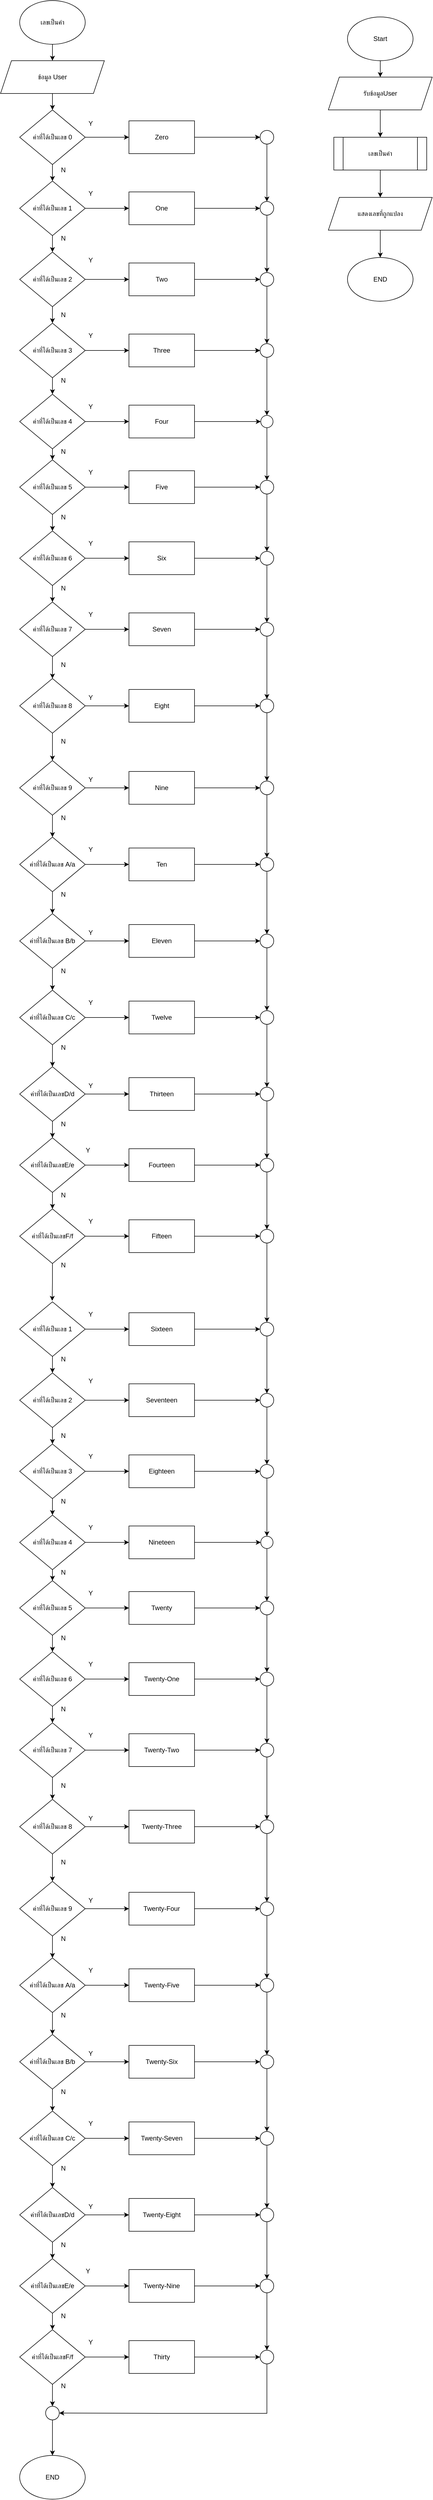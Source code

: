 <mxfile version="25.0.1">
  <diagram name="หน้า-1" id="XmQK2D80Lq1rRdNEfizT">
    <mxGraphModel dx="2109" dy="575" grid="1" gridSize="10" guides="1" tooltips="1" connect="1" arrows="1" fold="1" page="1" pageScale="1" pageWidth="827" pageHeight="1169" math="0" shadow="0">
      <root>
        <mxCell id="0" />
        <mxCell id="1" parent="0" />
        <mxCell id="v022t3RNJI9IkPhm5vKd-1" value="" style="edgeStyle=orthogonalEdgeStyle;rounded=0;orthogonalLoop=1;jettySize=auto;html=1;" parent="1" source="v022t3RNJI9IkPhm5vKd-2" target="v022t3RNJI9IkPhm5vKd-5" edge="1">
          <mxGeometry relative="1" as="geometry" />
        </mxCell>
        <mxCell id="v022t3RNJI9IkPhm5vKd-2" value="เลขเป็นคำ" style="ellipse;whiteSpace=wrap;html=1;" parent="1" vertex="1">
          <mxGeometry x="-770" y="10" width="120" height="80" as="geometry" />
        </mxCell>
        <mxCell id="v022t3RNJI9IkPhm5vKd-4" value="" style="edgeStyle=orthogonalEdgeStyle;rounded=0;orthogonalLoop=1;jettySize=auto;html=1;" parent="1" source="v022t3RNJI9IkPhm5vKd-5" target="v022t3RNJI9IkPhm5vKd-9" edge="1">
          <mxGeometry relative="1" as="geometry" />
        </mxCell>
        <mxCell id="v022t3RNJI9IkPhm5vKd-5" value="ข้อมูล User" style="shape=parallelogram;perimeter=parallelogramPerimeter;whiteSpace=wrap;html=1;fixedSize=1;" parent="1" vertex="1">
          <mxGeometry x="-805" y="120" width="190" height="60" as="geometry" />
        </mxCell>
        <mxCell id="v022t3RNJI9IkPhm5vKd-6" value="" style="edgeStyle=orthogonalEdgeStyle;rounded=0;orthogonalLoop=1;jettySize=auto;html=1;" parent="1" source="v022t3RNJI9IkPhm5vKd-9" target="v022t3RNJI9IkPhm5vKd-12" edge="1">
          <mxGeometry relative="1" as="geometry" />
        </mxCell>
        <mxCell id="v022t3RNJI9IkPhm5vKd-7" value="" style="edgeStyle=orthogonalEdgeStyle;rounded=0;orthogonalLoop=1;jettySize=auto;html=1;" parent="1" source="v022t3RNJI9IkPhm5vKd-9" target="v022t3RNJI9IkPhm5vKd-57" edge="1">
          <mxGeometry relative="1" as="geometry" />
        </mxCell>
        <mxCell id="v022t3RNJI9IkPhm5vKd-8" value="" style="edgeStyle=orthogonalEdgeStyle;rounded=0;orthogonalLoop=1;jettySize=auto;html=1;" parent="1" source="v022t3RNJI9IkPhm5vKd-122" target="v022t3RNJI9IkPhm5vKd-57" edge="1">
          <mxGeometry relative="1" as="geometry" />
        </mxCell>
        <mxCell id="v022t3RNJI9IkPhm5vKd-9" value="ค่าที่ได้เป็นเลข 0" style="rhombus;whiteSpace=wrap;html=1;" parent="1" vertex="1">
          <mxGeometry x="-770" y="210" width="120" height="100" as="geometry" />
        </mxCell>
        <mxCell id="v022t3RNJI9IkPhm5vKd-10" value="" style="edgeStyle=orthogonalEdgeStyle;rounded=0;orthogonalLoop=1;jettySize=auto;html=1;" parent="1" source="v022t3RNJI9IkPhm5vKd-12" target="v022t3RNJI9IkPhm5vKd-15" edge="1">
          <mxGeometry relative="1" as="geometry" />
        </mxCell>
        <mxCell id="v022t3RNJI9IkPhm5vKd-11" value="" style="edgeStyle=orthogonalEdgeStyle;rounded=0;orthogonalLoop=1;jettySize=auto;html=1;" parent="1" source="v022t3RNJI9IkPhm5vKd-124" target="v022t3RNJI9IkPhm5vKd-59" edge="1">
          <mxGeometry relative="1" as="geometry" />
        </mxCell>
        <mxCell id="v022t3RNJI9IkPhm5vKd-12" value="ค่าที่ได้เป็นเลข 1" style="rhombus;whiteSpace=wrap;html=1;" parent="1" vertex="1">
          <mxGeometry x="-770" y="340" width="120" height="100" as="geometry" />
        </mxCell>
        <mxCell id="v022t3RNJI9IkPhm5vKd-13" value="" style="edgeStyle=orthogonalEdgeStyle;rounded=0;orthogonalLoop=1;jettySize=auto;html=1;" parent="1" source="v022t3RNJI9IkPhm5vKd-15" target="v022t3RNJI9IkPhm5vKd-19" edge="1">
          <mxGeometry relative="1" as="geometry" />
        </mxCell>
        <mxCell id="v022t3RNJI9IkPhm5vKd-14" value="" style="edgeStyle=orthogonalEdgeStyle;rounded=0;orthogonalLoop=1;jettySize=auto;html=1;" parent="1" source="v022t3RNJI9IkPhm5vKd-127" target="v022t3RNJI9IkPhm5vKd-61" edge="1">
          <mxGeometry relative="1" as="geometry" />
        </mxCell>
        <mxCell id="v022t3RNJI9IkPhm5vKd-15" value="ค่าที่ได้เป็นเลข 2" style="rhombus;whiteSpace=wrap;html=1;" parent="1" vertex="1">
          <mxGeometry x="-770" y="470" width="120" height="100" as="geometry" />
        </mxCell>
        <mxCell id="v022t3RNJI9IkPhm5vKd-16" value="" style="edgeStyle=orthogonalEdgeStyle;rounded=0;orthogonalLoop=1;jettySize=auto;html=1;" parent="1" source="v022t3RNJI9IkPhm5vKd-19" target="v022t3RNJI9IkPhm5vKd-25" edge="1">
          <mxGeometry relative="1" as="geometry" />
        </mxCell>
        <mxCell id="v022t3RNJI9IkPhm5vKd-17" value="" style="edgeStyle=orthogonalEdgeStyle;rounded=0;orthogonalLoop=1;jettySize=auto;html=1;" parent="1" source="v022t3RNJI9IkPhm5vKd-19" target="v022t3RNJI9IkPhm5vKd-63" edge="1">
          <mxGeometry relative="1" as="geometry" />
        </mxCell>
        <mxCell id="v022t3RNJI9IkPhm5vKd-18" value="" style="edgeStyle=orthogonalEdgeStyle;rounded=0;orthogonalLoop=1;jettySize=auto;html=1;" parent="1" source="v022t3RNJI9IkPhm5vKd-129" target="v022t3RNJI9IkPhm5vKd-63" edge="1">
          <mxGeometry relative="1" as="geometry" />
        </mxCell>
        <mxCell id="v022t3RNJI9IkPhm5vKd-19" value="ค่าที่ได้เป็นเลข 3" style="rhombus;whiteSpace=wrap;html=1;" parent="1" vertex="1">
          <mxGeometry x="-770" y="600" width="120" height="100" as="geometry" />
        </mxCell>
        <mxCell id="v022t3RNJI9IkPhm5vKd-20" value="" style="edgeStyle=orthogonalEdgeStyle;rounded=0;orthogonalLoop=1;jettySize=auto;html=1;" parent="1" source="v022t3RNJI9IkPhm5vKd-22" target="v022t3RNJI9IkPhm5vKd-31" edge="1">
          <mxGeometry relative="1" as="geometry" />
        </mxCell>
        <mxCell id="v022t3RNJI9IkPhm5vKd-21" value="" style="edgeStyle=orthogonalEdgeStyle;rounded=0;orthogonalLoop=1;jettySize=auto;html=1;" parent="1" source="v022t3RNJI9IkPhm5vKd-133" target="v022t3RNJI9IkPhm5vKd-67" edge="1">
          <mxGeometry relative="1" as="geometry" />
        </mxCell>
        <mxCell id="v022t3RNJI9IkPhm5vKd-22" value="ค่าที่ได้เป็นเลข 5" style="rhombus;whiteSpace=wrap;html=1;" parent="1" vertex="1">
          <mxGeometry x="-770" y="850" width="120" height="100" as="geometry" />
        </mxCell>
        <mxCell id="v022t3RNJI9IkPhm5vKd-23" value="" style="edgeStyle=orthogonalEdgeStyle;rounded=0;orthogonalLoop=1;jettySize=auto;html=1;" parent="1" source="v022t3RNJI9IkPhm5vKd-25" target="v022t3RNJI9IkPhm5vKd-22" edge="1">
          <mxGeometry relative="1" as="geometry" />
        </mxCell>
        <mxCell id="v022t3RNJI9IkPhm5vKd-24" value="" style="edgeStyle=orthogonalEdgeStyle;rounded=0;orthogonalLoop=1;jettySize=auto;html=1;" parent="1" source="v022t3RNJI9IkPhm5vKd-131" target="v022t3RNJI9IkPhm5vKd-65" edge="1">
          <mxGeometry relative="1" as="geometry" />
        </mxCell>
        <mxCell id="v022t3RNJI9IkPhm5vKd-25" value="ค่าที่ได้เป็นเลข 4" style="rhombus;whiteSpace=wrap;html=1;" parent="1" vertex="1">
          <mxGeometry x="-770" y="730" width="120" height="100" as="geometry" />
        </mxCell>
        <mxCell id="v022t3RNJI9IkPhm5vKd-26" value="" style="edgeStyle=orthogonalEdgeStyle;rounded=0;orthogonalLoop=1;jettySize=auto;html=1;" parent="1" source="v022t3RNJI9IkPhm5vKd-28" target="v022t3RNJI9IkPhm5vKd-34" edge="1">
          <mxGeometry relative="1" as="geometry" />
        </mxCell>
        <mxCell id="v022t3RNJI9IkPhm5vKd-27" value="" style="edgeStyle=orthogonalEdgeStyle;rounded=0;orthogonalLoop=1;jettySize=auto;html=1;" parent="1" source="v022t3RNJI9IkPhm5vKd-137" target="v022t3RNJI9IkPhm5vKd-71" edge="1">
          <mxGeometry relative="1" as="geometry" />
        </mxCell>
        <mxCell id="v022t3RNJI9IkPhm5vKd-28" value="ค่าที่ได้เป็นเลข 7" style="rhombus;whiteSpace=wrap;html=1;" parent="1" vertex="1">
          <mxGeometry x="-770" y="1110" width="120" height="100" as="geometry" />
        </mxCell>
        <mxCell id="v022t3RNJI9IkPhm5vKd-29" value="" style="edgeStyle=orthogonalEdgeStyle;rounded=0;orthogonalLoop=1;jettySize=auto;html=1;" parent="1" source="v022t3RNJI9IkPhm5vKd-31" target="v022t3RNJI9IkPhm5vKd-28" edge="1">
          <mxGeometry relative="1" as="geometry" />
        </mxCell>
        <mxCell id="v022t3RNJI9IkPhm5vKd-30" value="" style="edgeStyle=orthogonalEdgeStyle;rounded=0;orthogonalLoop=1;jettySize=auto;html=1;" parent="1" source="v022t3RNJI9IkPhm5vKd-135" target="v022t3RNJI9IkPhm5vKd-69" edge="1">
          <mxGeometry relative="1" as="geometry" />
        </mxCell>
        <mxCell id="v022t3RNJI9IkPhm5vKd-31" value="ค่าที่ได้เป็นเลข 6" style="rhombus;whiteSpace=wrap;html=1;" parent="1" vertex="1">
          <mxGeometry x="-770" y="980" width="120" height="100" as="geometry" />
        </mxCell>
        <mxCell id="v022t3RNJI9IkPhm5vKd-32" value="" style="edgeStyle=orthogonalEdgeStyle;rounded=0;orthogonalLoop=1;jettySize=auto;html=1;" parent="1" source="v022t3RNJI9IkPhm5vKd-34" target="v022t3RNJI9IkPhm5vKd-37" edge="1">
          <mxGeometry relative="1" as="geometry" />
        </mxCell>
        <mxCell id="v022t3RNJI9IkPhm5vKd-33" value="" style="edgeStyle=orthogonalEdgeStyle;rounded=0;orthogonalLoop=1;jettySize=auto;html=1;" parent="1" source="v022t3RNJI9IkPhm5vKd-139" target="v022t3RNJI9IkPhm5vKd-73" edge="1">
          <mxGeometry relative="1" as="geometry" />
        </mxCell>
        <mxCell id="v022t3RNJI9IkPhm5vKd-34" value="ค่าที่ได้เป็นเลข 8" style="rhombus;whiteSpace=wrap;html=1;" parent="1" vertex="1">
          <mxGeometry x="-770" y="1250" width="120" height="100" as="geometry" />
        </mxCell>
        <mxCell id="v022t3RNJI9IkPhm5vKd-35" value="" style="edgeStyle=orthogonalEdgeStyle;rounded=0;orthogonalLoop=1;jettySize=auto;html=1;" parent="1" source="v022t3RNJI9IkPhm5vKd-37" target="v022t3RNJI9IkPhm5vKd-40" edge="1">
          <mxGeometry relative="1" as="geometry" />
        </mxCell>
        <mxCell id="v022t3RNJI9IkPhm5vKd-36" value="" style="edgeStyle=orthogonalEdgeStyle;rounded=0;orthogonalLoop=1;jettySize=auto;html=1;" parent="1" source="v022t3RNJI9IkPhm5vKd-141" target="v022t3RNJI9IkPhm5vKd-75" edge="1">
          <mxGeometry relative="1" as="geometry" />
        </mxCell>
        <mxCell id="v022t3RNJI9IkPhm5vKd-37" value="ค่าที่ได้เป็นเลข 9" style="rhombus;whiteSpace=wrap;html=1;" parent="1" vertex="1">
          <mxGeometry x="-770" y="1400" width="120" height="100" as="geometry" />
        </mxCell>
        <mxCell id="v022t3RNJI9IkPhm5vKd-38" value="" style="edgeStyle=orthogonalEdgeStyle;rounded=0;orthogonalLoop=1;jettySize=auto;html=1;" parent="1" source="v022t3RNJI9IkPhm5vKd-40" target="v022t3RNJI9IkPhm5vKd-43" edge="1">
          <mxGeometry relative="1" as="geometry" />
        </mxCell>
        <mxCell id="v022t3RNJI9IkPhm5vKd-39" value="" style="edgeStyle=orthogonalEdgeStyle;rounded=0;orthogonalLoop=1;jettySize=auto;html=1;" parent="1" source="v022t3RNJI9IkPhm5vKd-143" target="v022t3RNJI9IkPhm5vKd-77" edge="1">
          <mxGeometry relative="1" as="geometry" />
        </mxCell>
        <mxCell id="v022t3RNJI9IkPhm5vKd-40" value="ค่าที่ได้เป็นเลข A/a" style="rhombus;whiteSpace=wrap;html=1;" parent="1" vertex="1">
          <mxGeometry x="-770" y="1540" width="120" height="100" as="geometry" />
        </mxCell>
        <mxCell id="v022t3RNJI9IkPhm5vKd-41" value="" style="edgeStyle=orthogonalEdgeStyle;rounded=0;orthogonalLoop=1;jettySize=auto;html=1;" parent="1" source="v022t3RNJI9IkPhm5vKd-43" target="v022t3RNJI9IkPhm5vKd-46" edge="1">
          <mxGeometry relative="1" as="geometry" />
        </mxCell>
        <mxCell id="v022t3RNJI9IkPhm5vKd-42" value="" style="edgeStyle=orthogonalEdgeStyle;rounded=0;orthogonalLoop=1;jettySize=auto;html=1;" parent="1" source="v022t3RNJI9IkPhm5vKd-145" target="v022t3RNJI9IkPhm5vKd-79" edge="1">
          <mxGeometry relative="1" as="geometry" />
        </mxCell>
        <mxCell id="v022t3RNJI9IkPhm5vKd-43" value="ค่าที่ได้เป็นเลข B/b" style="rhombus;whiteSpace=wrap;html=1;" parent="1" vertex="1">
          <mxGeometry x="-770" y="1680" width="120" height="100" as="geometry" />
        </mxCell>
        <mxCell id="v022t3RNJI9IkPhm5vKd-44" value="" style="edgeStyle=orthogonalEdgeStyle;rounded=0;orthogonalLoop=1;jettySize=auto;html=1;" parent="1" source="v022t3RNJI9IkPhm5vKd-46" target="v022t3RNJI9IkPhm5vKd-49" edge="1">
          <mxGeometry relative="1" as="geometry" />
        </mxCell>
        <mxCell id="v022t3RNJI9IkPhm5vKd-45" value="" style="edgeStyle=orthogonalEdgeStyle;rounded=0;orthogonalLoop=1;jettySize=auto;html=1;" parent="1" source="v022t3RNJI9IkPhm5vKd-147" target="v022t3RNJI9IkPhm5vKd-81" edge="1">
          <mxGeometry relative="1" as="geometry" />
        </mxCell>
        <mxCell id="v022t3RNJI9IkPhm5vKd-46" value="ค่าที่ได้เป็นเลข C/c" style="rhombus;whiteSpace=wrap;html=1;" parent="1" vertex="1">
          <mxGeometry x="-770" y="1820" width="120" height="100" as="geometry" />
        </mxCell>
        <mxCell id="v022t3RNJI9IkPhm5vKd-47" value="" style="edgeStyle=orthogonalEdgeStyle;rounded=0;orthogonalLoop=1;jettySize=auto;html=1;" parent="1" source="v022t3RNJI9IkPhm5vKd-49" target="v022t3RNJI9IkPhm5vKd-52" edge="1">
          <mxGeometry relative="1" as="geometry" />
        </mxCell>
        <mxCell id="v022t3RNJI9IkPhm5vKd-48" value="" style="edgeStyle=orthogonalEdgeStyle;rounded=0;orthogonalLoop=1;jettySize=auto;html=1;" parent="1" source="v022t3RNJI9IkPhm5vKd-149" target="v022t3RNJI9IkPhm5vKd-83" edge="1">
          <mxGeometry relative="1" as="geometry" />
        </mxCell>
        <mxCell id="v022t3RNJI9IkPhm5vKd-49" value="ค่าที่ได้เป็นเลขD/d" style="rhombus;whiteSpace=wrap;html=1;" parent="1" vertex="1">
          <mxGeometry x="-770" y="1960" width="120" height="100" as="geometry" />
        </mxCell>
        <mxCell id="v022t3RNJI9IkPhm5vKd-50" value="" style="edgeStyle=orthogonalEdgeStyle;rounded=0;orthogonalLoop=1;jettySize=auto;html=1;" parent="1" source="v022t3RNJI9IkPhm5vKd-52" target="v022t3RNJI9IkPhm5vKd-55" edge="1">
          <mxGeometry relative="1" as="geometry" />
        </mxCell>
        <mxCell id="v022t3RNJI9IkPhm5vKd-51" value="" style="edgeStyle=orthogonalEdgeStyle;rounded=0;orthogonalLoop=1;jettySize=auto;html=1;" parent="1" source="v022t3RNJI9IkPhm5vKd-151" target="v022t3RNJI9IkPhm5vKd-85" edge="1">
          <mxGeometry relative="1" as="geometry" />
        </mxCell>
        <mxCell id="v022t3RNJI9IkPhm5vKd-52" value="ค่าที่ได้เป็นเลขE/e" style="rhombus;whiteSpace=wrap;html=1;" parent="1" vertex="1">
          <mxGeometry x="-770" y="2090" width="120" height="100" as="geometry" />
        </mxCell>
        <mxCell id="v022t3RNJI9IkPhm5vKd-53" value="" style="edgeStyle=orthogonalEdgeStyle;rounded=0;orthogonalLoop=1;jettySize=auto;html=1;entryX=0.496;entryY=-0.018;entryDx=0;entryDy=0;entryPerimeter=0;" parent="1" source="v022t3RNJI9IkPhm5vKd-55" target="v022t3RNJI9IkPhm5vKd-157" edge="1">
          <mxGeometry relative="1" as="geometry">
            <mxPoint x="-710" y="2360" as="targetPoint" />
          </mxGeometry>
        </mxCell>
        <mxCell id="v022t3RNJI9IkPhm5vKd-54" value="" style="edgeStyle=orthogonalEdgeStyle;rounded=0;orthogonalLoop=1;jettySize=auto;html=1;" parent="1" source="v022t3RNJI9IkPhm5vKd-153" target="v022t3RNJI9IkPhm5vKd-87" edge="1">
          <mxGeometry relative="1" as="geometry" />
        </mxCell>
        <mxCell id="v022t3RNJI9IkPhm5vKd-55" value="ค่าที่ได้เป็นเลขF/f" style="rhombus;whiteSpace=wrap;html=1;" parent="1" vertex="1">
          <mxGeometry x="-770" y="2220" width="120" height="100" as="geometry" />
        </mxCell>
        <mxCell id="v022t3RNJI9IkPhm5vKd-56" value="" style="edgeStyle=orthogonalEdgeStyle;rounded=0;orthogonalLoop=1;jettySize=auto;html=1;" parent="1" source="v022t3RNJI9IkPhm5vKd-57" target="v022t3RNJI9IkPhm5vKd-59" edge="1">
          <mxGeometry relative="1" as="geometry" />
        </mxCell>
        <mxCell id="v022t3RNJI9IkPhm5vKd-57" value="" style="ellipse;whiteSpace=wrap;html=1;aspect=fixed;" parent="1" vertex="1">
          <mxGeometry x="-330" y="247.5" width="25" height="25" as="geometry" />
        </mxCell>
        <mxCell id="v022t3RNJI9IkPhm5vKd-58" value="" style="edgeStyle=orthogonalEdgeStyle;rounded=0;orthogonalLoop=1;jettySize=auto;html=1;" parent="1" source="v022t3RNJI9IkPhm5vKd-59" target="v022t3RNJI9IkPhm5vKd-61" edge="1">
          <mxGeometry relative="1" as="geometry" />
        </mxCell>
        <mxCell id="v022t3RNJI9IkPhm5vKd-59" value="" style="ellipse;whiteSpace=wrap;html=1;aspect=fixed;" parent="1" vertex="1">
          <mxGeometry x="-330" y="377.5" width="25" height="25" as="geometry" />
        </mxCell>
        <mxCell id="v022t3RNJI9IkPhm5vKd-60" value="" style="edgeStyle=orthogonalEdgeStyle;rounded=0;orthogonalLoop=1;jettySize=auto;html=1;" parent="1" source="v022t3RNJI9IkPhm5vKd-61" target="v022t3RNJI9IkPhm5vKd-63" edge="1">
          <mxGeometry relative="1" as="geometry" />
        </mxCell>
        <mxCell id="v022t3RNJI9IkPhm5vKd-61" value="" style="ellipse;whiteSpace=wrap;html=1;aspect=fixed;" parent="1" vertex="1">
          <mxGeometry x="-330" y="507.5" width="25" height="25" as="geometry" />
        </mxCell>
        <mxCell id="v022t3RNJI9IkPhm5vKd-62" value="" style="edgeStyle=orthogonalEdgeStyle;rounded=0;orthogonalLoop=1;jettySize=auto;html=1;" parent="1" source="v022t3RNJI9IkPhm5vKd-63" target="v022t3RNJI9IkPhm5vKd-65" edge="1">
          <mxGeometry relative="1" as="geometry" />
        </mxCell>
        <mxCell id="v022t3RNJI9IkPhm5vKd-63" value="" style="ellipse;whiteSpace=wrap;html=1;aspect=fixed;" parent="1" vertex="1">
          <mxGeometry x="-330" y="637.5" width="25" height="25" as="geometry" />
        </mxCell>
        <mxCell id="v022t3RNJI9IkPhm5vKd-64" value="" style="edgeStyle=orthogonalEdgeStyle;rounded=0;orthogonalLoop=1;jettySize=auto;html=1;" parent="1" source="v022t3RNJI9IkPhm5vKd-65" target="v022t3RNJI9IkPhm5vKd-67" edge="1">
          <mxGeometry relative="1" as="geometry" />
        </mxCell>
        <mxCell id="v022t3RNJI9IkPhm5vKd-65" value="" style="ellipse;whiteSpace=wrap;html=1;aspect=fixed;" parent="1" vertex="1">
          <mxGeometry x="-328.75" y="768.75" width="22.5" height="22.5" as="geometry" />
        </mxCell>
        <mxCell id="v022t3RNJI9IkPhm5vKd-66" value="" style="edgeStyle=orthogonalEdgeStyle;rounded=0;orthogonalLoop=1;jettySize=auto;html=1;" parent="1" source="v022t3RNJI9IkPhm5vKd-67" target="v022t3RNJI9IkPhm5vKd-69" edge="1">
          <mxGeometry relative="1" as="geometry" />
        </mxCell>
        <mxCell id="v022t3RNJI9IkPhm5vKd-67" value="" style="ellipse;whiteSpace=wrap;html=1;aspect=fixed;" parent="1" vertex="1">
          <mxGeometry x="-330" y="887.5" width="25" height="25" as="geometry" />
        </mxCell>
        <mxCell id="v022t3RNJI9IkPhm5vKd-68" value="" style="edgeStyle=orthogonalEdgeStyle;rounded=0;orthogonalLoop=1;jettySize=auto;html=1;" parent="1" source="v022t3RNJI9IkPhm5vKd-69" target="v022t3RNJI9IkPhm5vKd-71" edge="1">
          <mxGeometry relative="1" as="geometry" />
        </mxCell>
        <mxCell id="v022t3RNJI9IkPhm5vKd-69" value="" style="ellipse;whiteSpace=wrap;html=1;aspect=fixed;" parent="1" vertex="1">
          <mxGeometry x="-330" y="1017.5" width="25" height="25" as="geometry" />
        </mxCell>
        <mxCell id="v022t3RNJI9IkPhm5vKd-70" value="" style="edgeStyle=orthogonalEdgeStyle;rounded=0;orthogonalLoop=1;jettySize=auto;html=1;" parent="1" source="v022t3RNJI9IkPhm5vKd-71" target="v022t3RNJI9IkPhm5vKd-73" edge="1">
          <mxGeometry relative="1" as="geometry" />
        </mxCell>
        <mxCell id="v022t3RNJI9IkPhm5vKd-71" value="" style="ellipse;whiteSpace=wrap;html=1;aspect=fixed;" parent="1" vertex="1">
          <mxGeometry x="-330" y="1147.5" width="25" height="25" as="geometry" />
        </mxCell>
        <mxCell id="v022t3RNJI9IkPhm5vKd-72" style="edgeStyle=orthogonalEdgeStyle;rounded=0;orthogonalLoop=1;jettySize=auto;html=1;entryX=0.5;entryY=0;entryDx=0;entryDy=0;" parent="1" source="v022t3RNJI9IkPhm5vKd-73" target="v022t3RNJI9IkPhm5vKd-75" edge="1">
          <mxGeometry relative="1" as="geometry" />
        </mxCell>
        <mxCell id="v022t3RNJI9IkPhm5vKd-73" value="" style="ellipse;whiteSpace=wrap;html=1;aspect=fixed;" parent="1" vertex="1">
          <mxGeometry x="-330" y="1287.5" width="25" height="25" as="geometry" />
        </mxCell>
        <mxCell id="v022t3RNJI9IkPhm5vKd-74" value="" style="edgeStyle=orthogonalEdgeStyle;rounded=0;orthogonalLoop=1;jettySize=auto;html=1;" parent="1" source="v022t3RNJI9IkPhm5vKd-75" target="v022t3RNJI9IkPhm5vKd-77" edge="1">
          <mxGeometry relative="1" as="geometry" />
        </mxCell>
        <mxCell id="v022t3RNJI9IkPhm5vKd-75" value="" style="ellipse;whiteSpace=wrap;html=1;aspect=fixed;" parent="1" vertex="1">
          <mxGeometry x="-330" y="1437.5" width="25" height="25" as="geometry" />
        </mxCell>
        <mxCell id="v022t3RNJI9IkPhm5vKd-76" value="" style="edgeStyle=orthogonalEdgeStyle;rounded=0;orthogonalLoop=1;jettySize=auto;html=1;" parent="1" source="v022t3RNJI9IkPhm5vKd-77" target="v022t3RNJI9IkPhm5vKd-79" edge="1">
          <mxGeometry relative="1" as="geometry" />
        </mxCell>
        <mxCell id="v022t3RNJI9IkPhm5vKd-77" value="" style="ellipse;whiteSpace=wrap;html=1;aspect=fixed;" parent="1" vertex="1">
          <mxGeometry x="-330" y="1577.5" width="25" height="25" as="geometry" />
        </mxCell>
        <mxCell id="v022t3RNJI9IkPhm5vKd-78" value="" style="edgeStyle=orthogonalEdgeStyle;rounded=0;orthogonalLoop=1;jettySize=auto;html=1;" parent="1" source="v022t3RNJI9IkPhm5vKd-79" target="v022t3RNJI9IkPhm5vKd-81" edge="1">
          <mxGeometry relative="1" as="geometry" />
        </mxCell>
        <mxCell id="v022t3RNJI9IkPhm5vKd-79" value="" style="ellipse;whiteSpace=wrap;html=1;aspect=fixed;" parent="1" vertex="1">
          <mxGeometry x="-330" y="1717.5" width="25" height="25" as="geometry" />
        </mxCell>
        <mxCell id="v022t3RNJI9IkPhm5vKd-80" value="" style="edgeStyle=orthogonalEdgeStyle;rounded=0;orthogonalLoop=1;jettySize=auto;html=1;" parent="1" source="v022t3RNJI9IkPhm5vKd-81" target="v022t3RNJI9IkPhm5vKd-83" edge="1">
          <mxGeometry relative="1" as="geometry" />
        </mxCell>
        <mxCell id="v022t3RNJI9IkPhm5vKd-81" value="" style="ellipse;whiteSpace=wrap;html=1;aspect=fixed;" parent="1" vertex="1">
          <mxGeometry x="-330" y="1857.5" width="25" height="25" as="geometry" />
        </mxCell>
        <mxCell id="v022t3RNJI9IkPhm5vKd-82" value="" style="edgeStyle=orthogonalEdgeStyle;rounded=0;orthogonalLoop=1;jettySize=auto;html=1;" parent="1" source="v022t3RNJI9IkPhm5vKd-83" target="v022t3RNJI9IkPhm5vKd-85" edge="1">
          <mxGeometry relative="1" as="geometry" />
        </mxCell>
        <mxCell id="v022t3RNJI9IkPhm5vKd-83" value="" style="ellipse;whiteSpace=wrap;html=1;aspect=fixed;" parent="1" vertex="1">
          <mxGeometry x="-330" y="1997.5" width="25" height="25" as="geometry" />
        </mxCell>
        <mxCell id="v022t3RNJI9IkPhm5vKd-84" value="" style="edgeStyle=orthogonalEdgeStyle;rounded=0;orthogonalLoop=1;jettySize=auto;html=1;" parent="1" source="v022t3RNJI9IkPhm5vKd-85" target="v022t3RNJI9IkPhm5vKd-87" edge="1">
          <mxGeometry relative="1" as="geometry" />
        </mxCell>
        <mxCell id="v022t3RNJI9IkPhm5vKd-85" value="" style="ellipse;whiteSpace=wrap;html=1;aspect=fixed;" parent="1" vertex="1">
          <mxGeometry x="-330" y="2127.5" width="25" height="25" as="geometry" />
        </mxCell>
        <mxCell id="v022t3RNJI9IkPhm5vKd-291" style="edgeStyle=orthogonalEdgeStyle;rounded=0;orthogonalLoop=1;jettySize=auto;html=1;entryX=0.5;entryY=0;entryDx=0;entryDy=0;" parent="1" source="v022t3RNJI9IkPhm5vKd-87" target="v022t3RNJI9IkPhm5vKd-202" edge="1">
          <mxGeometry relative="1" as="geometry" />
        </mxCell>
        <mxCell id="v022t3RNJI9IkPhm5vKd-87" value="" style="ellipse;whiteSpace=wrap;html=1;aspect=fixed;" parent="1" vertex="1">
          <mxGeometry x="-330" y="2257.5" width="25" height="25" as="geometry" />
        </mxCell>
        <mxCell id="v022t3RNJI9IkPhm5vKd-90" value="N" style="text;html=1;align=center;verticalAlign=middle;whiteSpace=wrap;rounded=0;" parent="1" vertex="1">
          <mxGeometry x="-720" y="305" width="60" height="30" as="geometry" />
        </mxCell>
        <mxCell id="v022t3RNJI9IkPhm5vKd-91" value="N" style="text;html=1;align=center;verticalAlign=middle;whiteSpace=wrap;rounded=0;" parent="1" vertex="1">
          <mxGeometry x="-720" y="430" width="60" height="30" as="geometry" />
        </mxCell>
        <mxCell id="v022t3RNJI9IkPhm5vKd-92" value="N" style="text;html=1;align=center;verticalAlign=middle;whiteSpace=wrap;rounded=0;" parent="1" vertex="1">
          <mxGeometry x="-720" y="570" width="60" height="30" as="geometry" />
        </mxCell>
        <mxCell id="v022t3RNJI9IkPhm5vKd-93" value="N" style="text;html=1;align=center;verticalAlign=middle;whiteSpace=wrap;rounded=0;" parent="1" vertex="1">
          <mxGeometry x="-720" y="690" width="60" height="30" as="geometry" />
        </mxCell>
        <mxCell id="v022t3RNJI9IkPhm5vKd-94" value="N" style="text;html=1;align=center;verticalAlign=middle;whiteSpace=wrap;rounded=0;" parent="1" vertex="1">
          <mxGeometry x="-720" y="820" width="60" height="30" as="geometry" />
        </mxCell>
        <mxCell id="v022t3RNJI9IkPhm5vKd-95" value="N" style="text;html=1;align=center;verticalAlign=middle;whiteSpace=wrap;rounded=0;" parent="1" vertex="1">
          <mxGeometry x="-720" y="940" width="60" height="30" as="geometry" />
        </mxCell>
        <mxCell id="v022t3RNJI9IkPhm5vKd-96" value="N" style="text;html=1;align=center;verticalAlign=middle;whiteSpace=wrap;rounded=0;" parent="1" vertex="1">
          <mxGeometry x="-720" y="1070" width="60" height="30" as="geometry" />
        </mxCell>
        <mxCell id="v022t3RNJI9IkPhm5vKd-97" value="N" style="text;html=1;align=center;verticalAlign=middle;whiteSpace=wrap;rounded=0;" parent="1" vertex="1">
          <mxGeometry x="-720" y="1210" width="60" height="30" as="geometry" />
        </mxCell>
        <mxCell id="v022t3RNJI9IkPhm5vKd-98" value="N" style="text;html=1;align=center;verticalAlign=middle;whiteSpace=wrap;rounded=0;" parent="1" vertex="1">
          <mxGeometry x="-720" y="1350" width="60" height="30" as="geometry" />
        </mxCell>
        <mxCell id="v022t3RNJI9IkPhm5vKd-99" value="N" style="text;html=1;align=center;verticalAlign=middle;whiteSpace=wrap;rounded=0;" parent="1" vertex="1">
          <mxGeometry x="-720" y="1490" width="60" height="30" as="geometry" />
        </mxCell>
        <mxCell id="v022t3RNJI9IkPhm5vKd-100" value="N" style="text;html=1;align=center;verticalAlign=middle;whiteSpace=wrap;rounded=0;" parent="1" vertex="1">
          <mxGeometry x="-720" y="1630" width="60" height="30" as="geometry" />
        </mxCell>
        <mxCell id="v022t3RNJI9IkPhm5vKd-101" value="N" style="text;html=1;align=center;verticalAlign=middle;whiteSpace=wrap;rounded=0;" parent="1" vertex="1">
          <mxGeometry x="-720" y="1770" width="60" height="30" as="geometry" />
        </mxCell>
        <mxCell id="v022t3RNJI9IkPhm5vKd-102" value="N" style="text;html=1;align=center;verticalAlign=middle;whiteSpace=wrap;rounded=0;" parent="1" vertex="1">
          <mxGeometry x="-720" y="1910" width="60" height="30" as="geometry" />
        </mxCell>
        <mxCell id="v022t3RNJI9IkPhm5vKd-103" value="N" style="text;html=1;align=center;verticalAlign=middle;whiteSpace=wrap;rounded=0;" parent="1" vertex="1">
          <mxGeometry x="-720" y="2050" width="60" height="30" as="geometry" />
        </mxCell>
        <mxCell id="v022t3RNJI9IkPhm5vKd-104" value="N" style="text;html=1;align=center;verticalAlign=middle;whiteSpace=wrap;rounded=0;" parent="1" vertex="1">
          <mxGeometry x="-720" y="2180" width="60" height="30" as="geometry" />
        </mxCell>
        <mxCell id="v022t3RNJI9IkPhm5vKd-105" value="N" style="text;html=1;align=center;verticalAlign=middle;whiteSpace=wrap;rounded=0;" parent="1" vertex="1">
          <mxGeometry x="-720" y="2308" width="60" height="30" as="geometry" />
        </mxCell>
        <mxCell id="v022t3RNJI9IkPhm5vKd-106" value="Y" style="text;html=1;align=center;verticalAlign=middle;whiteSpace=wrap;rounded=0;" parent="1" vertex="1">
          <mxGeometry x="-670" y="2227.5" width="60" height="30" as="geometry" />
        </mxCell>
        <mxCell id="v022t3RNJI9IkPhm5vKd-107" value="Y" style="text;html=1;align=center;verticalAlign=middle;whiteSpace=wrap;rounded=0;" parent="1" vertex="1">
          <mxGeometry x="-670" y="1980" width="60" height="30" as="geometry" />
        </mxCell>
        <mxCell id="v022t3RNJI9IkPhm5vKd-108" value="Y" style="text;html=1;align=center;verticalAlign=middle;whiteSpace=wrap;rounded=0;" parent="1" vertex="1">
          <mxGeometry x="-670" y="1827.5" width="60" height="30" as="geometry" />
        </mxCell>
        <mxCell id="v022t3RNJI9IkPhm5vKd-109" value="Y" style="text;html=1;align=center;verticalAlign=middle;whiteSpace=wrap;rounded=0;" parent="1" vertex="1">
          <mxGeometry x="-670" y="1700" width="60" height="30" as="geometry" />
        </mxCell>
        <mxCell id="v022t3RNJI9IkPhm5vKd-110" value="Y" style="text;html=1;align=center;verticalAlign=middle;whiteSpace=wrap;rounded=0;" parent="1" vertex="1">
          <mxGeometry x="-670" y="1547.5" width="60" height="30" as="geometry" />
        </mxCell>
        <mxCell id="v022t3RNJI9IkPhm5vKd-111" value="Y" style="text;html=1;align=center;verticalAlign=middle;whiteSpace=wrap;rounded=0;" parent="1" vertex="1">
          <mxGeometry x="-670" y="1420" width="60" height="30" as="geometry" />
        </mxCell>
        <mxCell id="v022t3RNJI9IkPhm5vKd-112" value="Y" style="text;html=1;align=center;verticalAlign=middle;whiteSpace=wrap;rounded=0;" parent="1" vertex="1">
          <mxGeometry x="-670" y="1270" width="60" height="30" as="geometry" />
        </mxCell>
        <mxCell id="v022t3RNJI9IkPhm5vKd-113" value="Y" style="text;html=1;align=center;verticalAlign=middle;whiteSpace=wrap;rounded=0;" parent="1" vertex="1">
          <mxGeometry x="-670" y="1117.5" width="60" height="30" as="geometry" />
        </mxCell>
        <mxCell id="v022t3RNJI9IkPhm5vKd-114" value="Y" style="text;html=1;align=center;verticalAlign=middle;whiteSpace=wrap;rounded=0;" parent="1" vertex="1">
          <mxGeometry x="-670" y="987.5" width="60" height="30" as="geometry" />
        </mxCell>
        <mxCell id="v022t3RNJI9IkPhm5vKd-115" value="Y" style="text;html=1;align=center;verticalAlign=middle;whiteSpace=wrap;rounded=0;" parent="1" vertex="1">
          <mxGeometry x="-670" y="857.5" width="60" height="30" as="geometry" />
        </mxCell>
        <mxCell id="v022t3RNJI9IkPhm5vKd-116" value="Y" style="text;html=1;align=center;verticalAlign=middle;whiteSpace=wrap;rounded=0;" parent="1" vertex="1">
          <mxGeometry x="-670" y="737.5" width="60" height="30" as="geometry" />
        </mxCell>
        <mxCell id="v022t3RNJI9IkPhm5vKd-117" value="Y" style="text;html=1;align=center;verticalAlign=middle;whiteSpace=wrap;rounded=0;" parent="1" vertex="1">
          <mxGeometry x="-670" y="607.5" width="60" height="30" as="geometry" />
        </mxCell>
        <mxCell id="v022t3RNJI9IkPhm5vKd-118" value="Y" style="text;html=1;align=center;verticalAlign=middle;whiteSpace=wrap;rounded=0;" parent="1" vertex="1">
          <mxGeometry x="-670" y="220" width="60" height="30" as="geometry" />
        </mxCell>
        <mxCell id="v022t3RNJI9IkPhm5vKd-119" value="Y" style="text;html=1;align=center;verticalAlign=middle;whiteSpace=wrap;rounded=0;" parent="1" vertex="1">
          <mxGeometry x="-670" y="470" width="60" height="30" as="geometry" />
        </mxCell>
        <mxCell id="v022t3RNJI9IkPhm5vKd-120" value="Y" style="text;html=1;align=center;verticalAlign=middle;whiteSpace=wrap;rounded=0;" parent="1" vertex="1">
          <mxGeometry x="-670" y="347.5" width="60" height="30" as="geometry" />
        </mxCell>
        <mxCell id="v022t3RNJI9IkPhm5vKd-121" value="" style="edgeStyle=orthogonalEdgeStyle;rounded=0;orthogonalLoop=1;jettySize=auto;html=1;" parent="1" source="v022t3RNJI9IkPhm5vKd-9" target="v022t3RNJI9IkPhm5vKd-122" edge="1">
          <mxGeometry relative="1" as="geometry">
            <mxPoint x="-650" y="260" as="sourcePoint" />
            <mxPoint x="-330" y="260" as="targetPoint" />
          </mxGeometry>
        </mxCell>
        <mxCell id="v022t3RNJI9IkPhm5vKd-122" value="Zero" style="rounded=0;whiteSpace=wrap;html=1;" parent="1" vertex="1">
          <mxGeometry x="-570" y="230" width="120" height="60" as="geometry" />
        </mxCell>
        <mxCell id="v022t3RNJI9IkPhm5vKd-123" value="" style="edgeStyle=orthogonalEdgeStyle;rounded=0;orthogonalLoop=1;jettySize=auto;html=1;" parent="1" source="v022t3RNJI9IkPhm5vKd-12" target="v022t3RNJI9IkPhm5vKd-124" edge="1">
          <mxGeometry relative="1" as="geometry">
            <mxPoint x="-650" y="390" as="sourcePoint" />
            <mxPoint x="-330" y="390" as="targetPoint" />
          </mxGeometry>
        </mxCell>
        <mxCell id="v022t3RNJI9IkPhm5vKd-124" value="One" style="rounded=0;whiteSpace=wrap;html=1;" parent="1" vertex="1">
          <mxGeometry x="-570" y="360" width="120" height="60" as="geometry" />
        </mxCell>
        <mxCell id="v022t3RNJI9IkPhm5vKd-125" value="Y" style="text;html=1;align=center;verticalAlign=middle;whiteSpace=wrap;rounded=0;" parent="1" vertex="1">
          <mxGeometry x="-675" y="2097.5" width="60" height="30" as="geometry" />
        </mxCell>
        <mxCell id="v022t3RNJI9IkPhm5vKd-126" value="" style="edgeStyle=orthogonalEdgeStyle;rounded=0;orthogonalLoop=1;jettySize=auto;html=1;" parent="1" source="v022t3RNJI9IkPhm5vKd-15" target="v022t3RNJI9IkPhm5vKd-127" edge="1">
          <mxGeometry relative="1" as="geometry">
            <mxPoint x="-650" y="520" as="sourcePoint" />
            <mxPoint x="-330" y="520" as="targetPoint" />
          </mxGeometry>
        </mxCell>
        <mxCell id="v022t3RNJI9IkPhm5vKd-127" value="Two" style="rounded=0;whiteSpace=wrap;html=1;" parent="1" vertex="1">
          <mxGeometry x="-570" y="490" width="120" height="60" as="geometry" />
        </mxCell>
        <mxCell id="v022t3RNJI9IkPhm5vKd-128" value="" style="edgeStyle=orthogonalEdgeStyle;rounded=0;orthogonalLoop=1;jettySize=auto;html=1;" parent="1" source="v022t3RNJI9IkPhm5vKd-19" target="v022t3RNJI9IkPhm5vKd-129" edge="1">
          <mxGeometry relative="1" as="geometry">
            <mxPoint x="-650" y="650" as="sourcePoint" />
            <mxPoint x="-330" y="650" as="targetPoint" />
          </mxGeometry>
        </mxCell>
        <mxCell id="v022t3RNJI9IkPhm5vKd-129" value="Three" style="rounded=0;whiteSpace=wrap;html=1;" parent="1" vertex="1">
          <mxGeometry x="-570" y="620" width="120" height="60" as="geometry" />
        </mxCell>
        <mxCell id="v022t3RNJI9IkPhm5vKd-130" value="" style="edgeStyle=orthogonalEdgeStyle;rounded=0;orthogonalLoop=1;jettySize=auto;html=1;" parent="1" source="v022t3RNJI9IkPhm5vKd-25" target="v022t3RNJI9IkPhm5vKd-131" edge="1">
          <mxGeometry relative="1" as="geometry">
            <mxPoint x="-650" y="780" as="sourcePoint" />
            <mxPoint x="-329" y="780" as="targetPoint" />
          </mxGeometry>
        </mxCell>
        <mxCell id="v022t3RNJI9IkPhm5vKd-131" value="Four" style="rounded=0;whiteSpace=wrap;html=1;" parent="1" vertex="1">
          <mxGeometry x="-570" y="750" width="120" height="60" as="geometry" />
        </mxCell>
        <mxCell id="v022t3RNJI9IkPhm5vKd-132" value="" style="edgeStyle=orthogonalEdgeStyle;rounded=0;orthogonalLoop=1;jettySize=auto;html=1;" parent="1" source="v022t3RNJI9IkPhm5vKd-22" target="v022t3RNJI9IkPhm5vKd-133" edge="1">
          <mxGeometry relative="1" as="geometry">
            <mxPoint x="-650" y="900" as="sourcePoint" />
            <mxPoint x="-330" y="900" as="targetPoint" />
          </mxGeometry>
        </mxCell>
        <mxCell id="v022t3RNJI9IkPhm5vKd-133" value="Five" style="rounded=0;whiteSpace=wrap;html=1;" parent="1" vertex="1">
          <mxGeometry x="-570" y="870" width="120" height="60" as="geometry" />
        </mxCell>
        <mxCell id="v022t3RNJI9IkPhm5vKd-134" value="" style="edgeStyle=orthogonalEdgeStyle;rounded=0;orthogonalLoop=1;jettySize=auto;html=1;" parent="1" source="v022t3RNJI9IkPhm5vKd-31" target="v022t3RNJI9IkPhm5vKd-135" edge="1">
          <mxGeometry relative="1" as="geometry">
            <mxPoint x="-650" y="1030" as="sourcePoint" />
            <mxPoint x="-330" y="1030" as="targetPoint" />
          </mxGeometry>
        </mxCell>
        <mxCell id="v022t3RNJI9IkPhm5vKd-135" value="Six" style="rounded=0;whiteSpace=wrap;html=1;" parent="1" vertex="1">
          <mxGeometry x="-570" y="1000" width="120" height="60" as="geometry" />
        </mxCell>
        <mxCell id="v022t3RNJI9IkPhm5vKd-136" value="" style="edgeStyle=orthogonalEdgeStyle;rounded=0;orthogonalLoop=1;jettySize=auto;html=1;" parent="1" source="v022t3RNJI9IkPhm5vKd-28" target="v022t3RNJI9IkPhm5vKd-137" edge="1">
          <mxGeometry relative="1" as="geometry">
            <mxPoint x="-650" y="1160" as="sourcePoint" />
            <mxPoint x="-330" y="1160" as="targetPoint" />
          </mxGeometry>
        </mxCell>
        <mxCell id="v022t3RNJI9IkPhm5vKd-137" value="Seven" style="rounded=0;whiteSpace=wrap;html=1;" parent="1" vertex="1">
          <mxGeometry x="-570" y="1130" width="120" height="60" as="geometry" />
        </mxCell>
        <mxCell id="v022t3RNJI9IkPhm5vKd-138" value="" style="edgeStyle=orthogonalEdgeStyle;rounded=0;orthogonalLoop=1;jettySize=auto;html=1;" parent="1" source="v022t3RNJI9IkPhm5vKd-34" target="v022t3RNJI9IkPhm5vKd-139" edge="1">
          <mxGeometry relative="1" as="geometry">
            <mxPoint x="-650" y="1300" as="sourcePoint" />
            <mxPoint x="-330" y="1300" as="targetPoint" />
          </mxGeometry>
        </mxCell>
        <mxCell id="v022t3RNJI9IkPhm5vKd-139" value="Eight" style="rounded=0;whiteSpace=wrap;html=1;" parent="1" vertex="1">
          <mxGeometry x="-570" y="1270" width="120" height="60" as="geometry" />
        </mxCell>
        <mxCell id="v022t3RNJI9IkPhm5vKd-140" value="" style="edgeStyle=orthogonalEdgeStyle;rounded=0;orthogonalLoop=1;jettySize=auto;html=1;" parent="1" source="v022t3RNJI9IkPhm5vKd-37" target="v022t3RNJI9IkPhm5vKd-141" edge="1">
          <mxGeometry relative="1" as="geometry">
            <mxPoint x="-650" y="1450" as="sourcePoint" />
            <mxPoint x="-330" y="1450" as="targetPoint" />
          </mxGeometry>
        </mxCell>
        <mxCell id="v022t3RNJI9IkPhm5vKd-141" value="Nine" style="rounded=0;whiteSpace=wrap;html=1;" parent="1" vertex="1">
          <mxGeometry x="-570" y="1420" width="120" height="60" as="geometry" />
        </mxCell>
        <mxCell id="v022t3RNJI9IkPhm5vKd-142" value="" style="edgeStyle=orthogonalEdgeStyle;rounded=0;orthogonalLoop=1;jettySize=auto;html=1;" parent="1" source="v022t3RNJI9IkPhm5vKd-40" target="v022t3RNJI9IkPhm5vKd-143" edge="1">
          <mxGeometry relative="1" as="geometry">
            <mxPoint x="-650" y="1590" as="sourcePoint" />
            <mxPoint x="-330" y="1590" as="targetPoint" />
          </mxGeometry>
        </mxCell>
        <mxCell id="v022t3RNJI9IkPhm5vKd-143" value="Ten" style="rounded=0;whiteSpace=wrap;html=1;" parent="1" vertex="1">
          <mxGeometry x="-570" y="1560" width="120" height="60" as="geometry" />
        </mxCell>
        <mxCell id="v022t3RNJI9IkPhm5vKd-144" value="" style="edgeStyle=orthogonalEdgeStyle;rounded=0;orthogonalLoop=1;jettySize=auto;html=1;" parent="1" source="v022t3RNJI9IkPhm5vKd-43" target="v022t3RNJI9IkPhm5vKd-145" edge="1">
          <mxGeometry relative="1" as="geometry">
            <mxPoint x="-650" y="1730" as="sourcePoint" />
            <mxPoint x="-330" y="1730" as="targetPoint" />
          </mxGeometry>
        </mxCell>
        <mxCell id="v022t3RNJI9IkPhm5vKd-145" value="Eleven" style="rounded=0;whiteSpace=wrap;html=1;" parent="1" vertex="1">
          <mxGeometry x="-570" y="1700" width="120" height="60" as="geometry" />
        </mxCell>
        <mxCell id="v022t3RNJI9IkPhm5vKd-146" value="" style="edgeStyle=orthogonalEdgeStyle;rounded=0;orthogonalLoop=1;jettySize=auto;html=1;" parent="1" source="v022t3RNJI9IkPhm5vKd-46" target="v022t3RNJI9IkPhm5vKd-147" edge="1">
          <mxGeometry relative="1" as="geometry">
            <mxPoint x="-650" y="1870" as="sourcePoint" />
            <mxPoint x="-330" y="1870" as="targetPoint" />
          </mxGeometry>
        </mxCell>
        <mxCell id="v022t3RNJI9IkPhm5vKd-147" value="Twelve" style="rounded=0;whiteSpace=wrap;html=1;" parent="1" vertex="1">
          <mxGeometry x="-570" y="1840" width="120" height="60" as="geometry" />
        </mxCell>
        <mxCell id="v022t3RNJI9IkPhm5vKd-148" value="" style="edgeStyle=orthogonalEdgeStyle;rounded=0;orthogonalLoop=1;jettySize=auto;html=1;" parent="1" source="v022t3RNJI9IkPhm5vKd-49" target="v022t3RNJI9IkPhm5vKd-149" edge="1">
          <mxGeometry relative="1" as="geometry">
            <mxPoint x="-650" y="2010" as="sourcePoint" />
            <mxPoint x="-330" y="2010" as="targetPoint" />
          </mxGeometry>
        </mxCell>
        <mxCell id="v022t3RNJI9IkPhm5vKd-149" value="Thirteen" style="rounded=0;whiteSpace=wrap;html=1;" parent="1" vertex="1">
          <mxGeometry x="-570" y="1980" width="120" height="60" as="geometry" />
        </mxCell>
        <mxCell id="v022t3RNJI9IkPhm5vKd-150" value="" style="edgeStyle=orthogonalEdgeStyle;rounded=0;orthogonalLoop=1;jettySize=auto;html=1;" parent="1" source="v022t3RNJI9IkPhm5vKd-52" target="v022t3RNJI9IkPhm5vKd-151" edge="1">
          <mxGeometry relative="1" as="geometry">
            <mxPoint x="-650" y="2140" as="sourcePoint" />
            <mxPoint x="-330" y="2140" as="targetPoint" />
          </mxGeometry>
        </mxCell>
        <mxCell id="v022t3RNJI9IkPhm5vKd-151" value="Fourteen" style="rounded=0;whiteSpace=wrap;html=1;" parent="1" vertex="1">
          <mxGeometry x="-570" y="2110" width="120" height="60" as="geometry" />
        </mxCell>
        <mxCell id="v022t3RNJI9IkPhm5vKd-152" value="" style="edgeStyle=orthogonalEdgeStyle;rounded=0;orthogonalLoop=1;jettySize=auto;html=1;" parent="1" source="v022t3RNJI9IkPhm5vKd-55" target="v022t3RNJI9IkPhm5vKd-153" edge="1">
          <mxGeometry relative="1" as="geometry">
            <mxPoint x="-650" y="2270" as="sourcePoint" />
            <mxPoint x="-330" y="2270" as="targetPoint" />
          </mxGeometry>
        </mxCell>
        <mxCell id="v022t3RNJI9IkPhm5vKd-153" value="Fifteen" style="rounded=0;whiteSpace=wrap;html=1;" parent="1" vertex="1">
          <mxGeometry x="-570" y="2240" width="120" height="60" as="geometry" />
        </mxCell>
        <mxCell id="v022t3RNJI9IkPhm5vKd-155" value="" style="edgeStyle=orthogonalEdgeStyle;rounded=0;orthogonalLoop=1;jettySize=auto;html=1;" parent="1" source="v022t3RNJI9IkPhm5vKd-157" target="v022t3RNJI9IkPhm5vKd-160" edge="1">
          <mxGeometry relative="1" as="geometry" />
        </mxCell>
        <mxCell id="v022t3RNJI9IkPhm5vKd-156" value="" style="edgeStyle=orthogonalEdgeStyle;rounded=0;orthogonalLoop=1;jettySize=auto;html=1;" parent="1" source="v022t3RNJI9IkPhm5vKd-261" target="v022t3RNJI9IkPhm5vKd-202" edge="1">
          <mxGeometry relative="1" as="geometry" />
        </mxCell>
        <mxCell id="v022t3RNJI9IkPhm5vKd-157" value="ค่าที่ได้เป็นเลข 1" style="rhombus;whiteSpace=wrap;html=1;" parent="1" vertex="1">
          <mxGeometry x="-770" y="2390" width="120" height="100" as="geometry" />
        </mxCell>
        <mxCell id="v022t3RNJI9IkPhm5vKd-158" value="" style="edgeStyle=orthogonalEdgeStyle;rounded=0;orthogonalLoop=1;jettySize=auto;html=1;" parent="1" source="v022t3RNJI9IkPhm5vKd-160" target="v022t3RNJI9IkPhm5vKd-164" edge="1">
          <mxGeometry relative="1" as="geometry" />
        </mxCell>
        <mxCell id="v022t3RNJI9IkPhm5vKd-159" value="" style="edgeStyle=orthogonalEdgeStyle;rounded=0;orthogonalLoop=1;jettySize=auto;html=1;" parent="1" source="v022t3RNJI9IkPhm5vKd-264" target="v022t3RNJI9IkPhm5vKd-204" edge="1">
          <mxGeometry relative="1" as="geometry" />
        </mxCell>
        <mxCell id="v022t3RNJI9IkPhm5vKd-160" value="ค่าที่ได้เป็นเลข 2" style="rhombus;whiteSpace=wrap;html=1;" parent="1" vertex="1">
          <mxGeometry x="-770" y="2520" width="120" height="100" as="geometry" />
        </mxCell>
        <mxCell id="v022t3RNJI9IkPhm5vKd-161" value="" style="edgeStyle=orthogonalEdgeStyle;rounded=0;orthogonalLoop=1;jettySize=auto;html=1;" parent="1" source="v022t3RNJI9IkPhm5vKd-164" target="v022t3RNJI9IkPhm5vKd-170" edge="1">
          <mxGeometry relative="1" as="geometry" />
        </mxCell>
        <mxCell id="v022t3RNJI9IkPhm5vKd-162" value="" style="edgeStyle=orthogonalEdgeStyle;rounded=0;orthogonalLoop=1;jettySize=auto;html=1;" parent="1" source="v022t3RNJI9IkPhm5vKd-164" target="v022t3RNJI9IkPhm5vKd-206" edge="1">
          <mxGeometry relative="1" as="geometry" />
        </mxCell>
        <mxCell id="v022t3RNJI9IkPhm5vKd-163" value="" style="edgeStyle=orthogonalEdgeStyle;rounded=0;orthogonalLoop=1;jettySize=auto;html=1;" parent="1" source="v022t3RNJI9IkPhm5vKd-266" target="v022t3RNJI9IkPhm5vKd-206" edge="1">
          <mxGeometry relative="1" as="geometry" />
        </mxCell>
        <mxCell id="v022t3RNJI9IkPhm5vKd-164" value="ค่าที่ได้เป็นเลข 3" style="rhombus;whiteSpace=wrap;html=1;" parent="1" vertex="1">
          <mxGeometry x="-770" y="2650" width="120" height="100" as="geometry" />
        </mxCell>
        <mxCell id="v022t3RNJI9IkPhm5vKd-165" value="" style="edgeStyle=orthogonalEdgeStyle;rounded=0;orthogonalLoop=1;jettySize=auto;html=1;" parent="1" source="v022t3RNJI9IkPhm5vKd-167" target="v022t3RNJI9IkPhm5vKd-176" edge="1">
          <mxGeometry relative="1" as="geometry" />
        </mxCell>
        <mxCell id="v022t3RNJI9IkPhm5vKd-166" value="" style="edgeStyle=orthogonalEdgeStyle;rounded=0;orthogonalLoop=1;jettySize=auto;html=1;" parent="1" source="v022t3RNJI9IkPhm5vKd-270" target="v022t3RNJI9IkPhm5vKd-210" edge="1">
          <mxGeometry relative="1" as="geometry" />
        </mxCell>
        <mxCell id="v022t3RNJI9IkPhm5vKd-167" value="ค่าที่ได้เป็นเลข 5" style="rhombus;whiteSpace=wrap;html=1;" parent="1" vertex="1">
          <mxGeometry x="-770" y="2900" width="120" height="100" as="geometry" />
        </mxCell>
        <mxCell id="v022t3RNJI9IkPhm5vKd-168" value="" style="edgeStyle=orthogonalEdgeStyle;rounded=0;orthogonalLoop=1;jettySize=auto;html=1;" parent="1" source="v022t3RNJI9IkPhm5vKd-170" target="v022t3RNJI9IkPhm5vKd-167" edge="1">
          <mxGeometry relative="1" as="geometry" />
        </mxCell>
        <mxCell id="v022t3RNJI9IkPhm5vKd-169" value="" style="edgeStyle=orthogonalEdgeStyle;rounded=0;orthogonalLoop=1;jettySize=auto;html=1;" parent="1" source="v022t3RNJI9IkPhm5vKd-268" target="v022t3RNJI9IkPhm5vKd-208" edge="1">
          <mxGeometry relative="1" as="geometry" />
        </mxCell>
        <mxCell id="v022t3RNJI9IkPhm5vKd-170" value="ค่าที่ได้เป็นเลข 4" style="rhombus;whiteSpace=wrap;html=1;" parent="1" vertex="1">
          <mxGeometry x="-770" y="2780" width="120" height="100" as="geometry" />
        </mxCell>
        <mxCell id="v022t3RNJI9IkPhm5vKd-171" value="" style="edgeStyle=orthogonalEdgeStyle;rounded=0;orthogonalLoop=1;jettySize=auto;html=1;" parent="1" source="v022t3RNJI9IkPhm5vKd-173" target="v022t3RNJI9IkPhm5vKd-179" edge="1">
          <mxGeometry relative="1" as="geometry" />
        </mxCell>
        <mxCell id="v022t3RNJI9IkPhm5vKd-172" value="" style="edgeStyle=orthogonalEdgeStyle;rounded=0;orthogonalLoop=1;jettySize=auto;html=1;" parent="1" source="v022t3RNJI9IkPhm5vKd-274" target="v022t3RNJI9IkPhm5vKd-214" edge="1">
          <mxGeometry relative="1" as="geometry" />
        </mxCell>
        <mxCell id="v022t3RNJI9IkPhm5vKd-173" value="ค่าที่ได้เป็นเลข 7" style="rhombus;whiteSpace=wrap;html=1;" parent="1" vertex="1">
          <mxGeometry x="-770" y="3160" width="120" height="100" as="geometry" />
        </mxCell>
        <mxCell id="v022t3RNJI9IkPhm5vKd-174" value="" style="edgeStyle=orthogonalEdgeStyle;rounded=0;orthogonalLoop=1;jettySize=auto;html=1;" parent="1" source="v022t3RNJI9IkPhm5vKd-176" target="v022t3RNJI9IkPhm5vKd-173" edge="1">
          <mxGeometry relative="1" as="geometry" />
        </mxCell>
        <mxCell id="v022t3RNJI9IkPhm5vKd-175" value="" style="edgeStyle=orthogonalEdgeStyle;rounded=0;orthogonalLoop=1;jettySize=auto;html=1;" parent="1" source="v022t3RNJI9IkPhm5vKd-272" target="v022t3RNJI9IkPhm5vKd-212" edge="1">
          <mxGeometry relative="1" as="geometry" />
        </mxCell>
        <mxCell id="v022t3RNJI9IkPhm5vKd-176" value="ค่าที่ได้เป็นเลข 6" style="rhombus;whiteSpace=wrap;html=1;" parent="1" vertex="1">
          <mxGeometry x="-770" y="3030" width="120" height="100" as="geometry" />
        </mxCell>
        <mxCell id="v022t3RNJI9IkPhm5vKd-177" value="" style="edgeStyle=orthogonalEdgeStyle;rounded=0;orthogonalLoop=1;jettySize=auto;html=1;" parent="1" source="v022t3RNJI9IkPhm5vKd-179" target="v022t3RNJI9IkPhm5vKd-182" edge="1">
          <mxGeometry relative="1" as="geometry" />
        </mxCell>
        <mxCell id="v022t3RNJI9IkPhm5vKd-178" value="" style="edgeStyle=orthogonalEdgeStyle;rounded=0;orthogonalLoop=1;jettySize=auto;html=1;" parent="1" source="v022t3RNJI9IkPhm5vKd-276" target="v022t3RNJI9IkPhm5vKd-216" edge="1">
          <mxGeometry relative="1" as="geometry" />
        </mxCell>
        <mxCell id="v022t3RNJI9IkPhm5vKd-179" value="ค่าที่ได้เป็นเลข 8" style="rhombus;whiteSpace=wrap;html=1;" parent="1" vertex="1">
          <mxGeometry x="-770" y="3300" width="120" height="100" as="geometry" />
        </mxCell>
        <mxCell id="v022t3RNJI9IkPhm5vKd-180" value="" style="edgeStyle=orthogonalEdgeStyle;rounded=0;orthogonalLoop=1;jettySize=auto;html=1;" parent="1" source="v022t3RNJI9IkPhm5vKd-182" target="v022t3RNJI9IkPhm5vKd-185" edge="1">
          <mxGeometry relative="1" as="geometry" />
        </mxCell>
        <mxCell id="v022t3RNJI9IkPhm5vKd-181" value="" style="edgeStyle=orthogonalEdgeStyle;rounded=0;orthogonalLoop=1;jettySize=auto;html=1;" parent="1" source="v022t3RNJI9IkPhm5vKd-278" target="v022t3RNJI9IkPhm5vKd-218" edge="1">
          <mxGeometry relative="1" as="geometry" />
        </mxCell>
        <mxCell id="v022t3RNJI9IkPhm5vKd-182" value="ค่าที่ได้เป็นเลข 9" style="rhombus;whiteSpace=wrap;html=1;" parent="1" vertex="1">
          <mxGeometry x="-770" y="3450" width="120" height="100" as="geometry" />
        </mxCell>
        <mxCell id="v022t3RNJI9IkPhm5vKd-183" value="" style="edgeStyle=orthogonalEdgeStyle;rounded=0;orthogonalLoop=1;jettySize=auto;html=1;" parent="1" source="v022t3RNJI9IkPhm5vKd-185" target="v022t3RNJI9IkPhm5vKd-188" edge="1">
          <mxGeometry relative="1" as="geometry" />
        </mxCell>
        <mxCell id="v022t3RNJI9IkPhm5vKd-184" value="" style="edgeStyle=orthogonalEdgeStyle;rounded=0;orthogonalLoop=1;jettySize=auto;html=1;" parent="1" source="v022t3RNJI9IkPhm5vKd-280" target="v022t3RNJI9IkPhm5vKd-220" edge="1">
          <mxGeometry relative="1" as="geometry" />
        </mxCell>
        <mxCell id="v022t3RNJI9IkPhm5vKd-185" value="ค่าที่ได้เป็นเลข A/a" style="rhombus;whiteSpace=wrap;html=1;" parent="1" vertex="1">
          <mxGeometry x="-770" y="3590" width="120" height="100" as="geometry" />
        </mxCell>
        <mxCell id="v022t3RNJI9IkPhm5vKd-186" value="" style="edgeStyle=orthogonalEdgeStyle;rounded=0;orthogonalLoop=1;jettySize=auto;html=1;" parent="1" source="v022t3RNJI9IkPhm5vKd-188" target="v022t3RNJI9IkPhm5vKd-191" edge="1">
          <mxGeometry relative="1" as="geometry" />
        </mxCell>
        <mxCell id="v022t3RNJI9IkPhm5vKd-187" value="" style="edgeStyle=orthogonalEdgeStyle;rounded=0;orthogonalLoop=1;jettySize=auto;html=1;" parent="1" source="v022t3RNJI9IkPhm5vKd-282" target="v022t3RNJI9IkPhm5vKd-222" edge="1">
          <mxGeometry relative="1" as="geometry" />
        </mxCell>
        <mxCell id="v022t3RNJI9IkPhm5vKd-188" value="ค่าที่ได้เป็นเลข B/b" style="rhombus;whiteSpace=wrap;html=1;" parent="1" vertex="1">
          <mxGeometry x="-770" y="3730" width="120" height="100" as="geometry" />
        </mxCell>
        <mxCell id="v022t3RNJI9IkPhm5vKd-189" value="" style="edgeStyle=orthogonalEdgeStyle;rounded=0;orthogonalLoop=1;jettySize=auto;html=1;" parent="1" source="v022t3RNJI9IkPhm5vKd-191" target="v022t3RNJI9IkPhm5vKd-194" edge="1">
          <mxGeometry relative="1" as="geometry" />
        </mxCell>
        <mxCell id="v022t3RNJI9IkPhm5vKd-190" value="" style="edgeStyle=orthogonalEdgeStyle;rounded=0;orthogonalLoop=1;jettySize=auto;html=1;" parent="1" source="v022t3RNJI9IkPhm5vKd-284" target="v022t3RNJI9IkPhm5vKd-224" edge="1">
          <mxGeometry relative="1" as="geometry" />
        </mxCell>
        <mxCell id="v022t3RNJI9IkPhm5vKd-191" value="ค่าที่ได้เป็นเลข C/c" style="rhombus;whiteSpace=wrap;html=1;" parent="1" vertex="1">
          <mxGeometry x="-770" y="3870" width="120" height="100" as="geometry" />
        </mxCell>
        <mxCell id="v022t3RNJI9IkPhm5vKd-192" value="" style="edgeStyle=orthogonalEdgeStyle;rounded=0;orthogonalLoop=1;jettySize=auto;html=1;" parent="1" source="v022t3RNJI9IkPhm5vKd-194" target="v022t3RNJI9IkPhm5vKd-197" edge="1">
          <mxGeometry relative="1" as="geometry" />
        </mxCell>
        <mxCell id="v022t3RNJI9IkPhm5vKd-193" value="" style="edgeStyle=orthogonalEdgeStyle;rounded=0;orthogonalLoop=1;jettySize=auto;html=1;" parent="1" source="v022t3RNJI9IkPhm5vKd-286" target="v022t3RNJI9IkPhm5vKd-226" edge="1">
          <mxGeometry relative="1" as="geometry" />
        </mxCell>
        <mxCell id="v022t3RNJI9IkPhm5vKd-194" value="ค่าที่ได้เป็นเลขD/d" style="rhombus;whiteSpace=wrap;html=1;" parent="1" vertex="1">
          <mxGeometry x="-770" y="4010" width="120" height="100" as="geometry" />
        </mxCell>
        <mxCell id="v022t3RNJI9IkPhm5vKd-195" value="" style="edgeStyle=orthogonalEdgeStyle;rounded=0;orthogonalLoop=1;jettySize=auto;html=1;" parent="1" source="v022t3RNJI9IkPhm5vKd-197" target="v022t3RNJI9IkPhm5vKd-200" edge="1">
          <mxGeometry relative="1" as="geometry" />
        </mxCell>
        <mxCell id="v022t3RNJI9IkPhm5vKd-196" value="" style="edgeStyle=orthogonalEdgeStyle;rounded=0;orthogonalLoop=1;jettySize=auto;html=1;" parent="1" source="v022t3RNJI9IkPhm5vKd-288" target="v022t3RNJI9IkPhm5vKd-228" edge="1">
          <mxGeometry relative="1" as="geometry" />
        </mxCell>
        <mxCell id="v022t3RNJI9IkPhm5vKd-197" value="ค่าที่ได้เป็นเลขE/e" style="rhombus;whiteSpace=wrap;html=1;" parent="1" vertex="1">
          <mxGeometry x="-770" y="4140" width="120" height="100" as="geometry" />
        </mxCell>
        <mxCell id="v022t3RNJI9IkPhm5vKd-198" value="" style="edgeStyle=orthogonalEdgeStyle;rounded=0;orthogonalLoop=1;jettySize=auto;html=1;" parent="1" source="v022t3RNJI9IkPhm5vKd-200" edge="1">
          <mxGeometry relative="1" as="geometry">
            <mxPoint x="-710" y="4410" as="targetPoint" />
          </mxGeometry>
        </mxCell>
        <mxCell id="v022t3RNJI9IkPhm5vKd-199" value="" style="edgeStyle=orthogonalEdgeStyle;rounded=0;orthogonalLoop=1;jettySize=auto;html=1;" parent="1" source="v022t3RNJI9IkPhm5vKd-290" target="v022t3RNJI9IkPhm5vKd-229" edge="1">
          <mxGeometry relative="1" as="geometry" />
        </mxCell>
        <mxCell id="v022t3RNJI9IkPhm5vKd-200" value="ค่าที่ได้เป็นเลขF/f" style="rhombus;whiteSpace=wrap;html=1;" parent="1" vertex="1">
          <mxGeometry x="-770" y="4270" width="120" height="100" as="geometry" />
        </mxCell>
        <mxCell id="v022t3RNJI9IkPhm5vKd-201" value="" style="edgeStyle=orthogonalEdgeStyle;rounded=0;orthogonalLoop=1;jettySize=auto;html=1;" parent="1" source="v022t3RNJI9IkPhm5vKd-202" target="v022t3RNJI9IkPhm5vKd-204" edge="1">
          <mxGeometry relative="1" as="geometry" />
        </mxCell>
        <mxCell id="v022t3RNJI9IkPhm5vKd-202" value="" style="ellipse;whiteSpace=wrap;html=1;aspect=fixed;" parent="1" vertex="1">
          <mxGeometry x="-330" y="2427.5" width="25" height="25" as="geometry" />
        </mxCell>
        <mxCell id="v022t3RNJI9IkPhm5vKd-203" value="" style="edgeStyle=orthogonalEdgeStyle;rounded=0;orthogonalLoop=1;jettySize=auto;html=1;" parent="1" source="v022t3RNJI9IkPhm5vKd-204" target="v022t3RNJI9IkPhm5vKd-206" edge="1">
          <mxGeometry relative="1" as="geometry" />
        </mxCell>
        <mxCell id="v022t3RNJI9IkPhm5vKd-204" value="" style="ellipse;whiteSpace=wrap;html=1;aspect=fixed;" parent="1" vertex="1">
          <mxGeometry x="-330" y="2557.5" width="25" height="25" as="geometry" />
        </mxCell>
        <mxCell id="v022t3RNJI9IkPhm5vKd-205" value="" style="edgeStyle=orthogonalEdgeStyle;rounded=0;orthogonalLoop=1;jettySize=auto;html=1;" parent="1" source="v022t3RNJI9IkPhm5vKd-206" target="v022t3RNJI9IkPhm5vKd-208" edge="1">
          <mxGeometry relative="1" as="geometry" />
        </mxCell>
        <mxCell id="v022t3RNJI9IkPhm5vKd-206" value="" style="ellipse;whiteSpace=wrap;html=1;aspect=fixed;" parent="1" vertex="1">
          <mxGeometry x="-330" y="2687.5" width="25" height="25" as="geometry" />
        </mxCell>
        <mxCell id="v022t3RNJI9IkPhm5vKd-207" value="" style="edgeStyle=orthogonalEdgeStyle;rounded=0;orthogonalLoop=1;jettySize=auto;html=1;" parent="1" source="v022t3RNJI9IkPhm5vKd-208" target="v022t3RNJI9IkPhm5vKd-210" edge="1">
          <mxGeometry relative="1" as="geometry" />
        </mxCell>
        <mxCell id="v022t3RNJI9IkPhm5vKd-208" value="" style="ellipse;whiteSpace=wrap;html=1;aspect=fixed;" parent="1" vertex="1">
          <mxGeometry x="-328.75" y="2818.75" width="22.5" height="22.5" as="geometry" />
        </mxCell>
        <mxCell id="v022t3RNJI9IkPhm5vKd-209" value="" style="edgeStyle=orthogonalEdgeStyle;rounded=0;orthogonalLoop=1;jettySize=auto;html=1;" parent="1" source="v022t3RNJI9IkPhm5vKd-210" target="v022t3RNJI9IkPhm5vKd-212" edge="1">
          <mxGeometry relative="1" as="geometry" />
        </mxCell>
        <mxCell id="v022t3RNJI9IkPhm5vKd-210" value="" style="ellipse;whiteSpace=wrap;html=1;aspect=fixed;" parent="1" vertex="1">
          <mxGeometry x="-330" y="2937.5" width="25" height="25" as="geometry" />
        </mxCell>
        <mxCell id="v022t3RNJI9IkPhm5vKd-211" value="" style="edgeStyle=orthogonalEdgeStyle;rounded=0;orthogonalLoop=1;jettySize=auto;html=1;" parent="1" source="v022t3RNJI9IkPhm5vKd-212" target="v022t3RNJI9IkPhm5vKd-214" edge="1">
          <mxGeometry relative="1" as="geometry" />
        </mxCell>
        <mxCell id="v022t3RNJI9IkPhm5vKd-212" value="" style="ellipse;whiteSpace=wrap;html=1;aspect=fixed;" parent="1" vertex="1">
          <mxGeometry x="-330" y="3067.5" width="25" height="25" as="geometry" />
        </mxCell>
        <mxCell id="v022t3RNJI9IkPhm5vKd-213" value="" style="edgeStyle=orthogonalEdgeStyle;rounded=0;orthogonalLoop=1;jettySize=auto;html=1;" parent="1" source="v022t3RNJI9IkPhm5vKd-214" target="v022t3RNJI9IkPhm5vKd-216" edge="1">
          <mxGeometry relative="1" as="geometry" />
        </mxCell>
        <mxCell id="v022t3RNJI9IkPhm5vKd-214" value="" style="ellipse;whiteSpace=wrap;html=1;aspect=fixed;" parent="1" vertex="1">
          <mxGeometry x="-330" y="3197.5" width="25" height="25" as="geometry" />
        </mxCell>
        <mxCell id="v022t3RNJI9IkPhm5vKd-215" style="edgeStyle=orthogonalEdgeStyle;rounded=0;orthogonalLoop=1;jettySize=auto;html=1;entryX=0.5;entryY=0;entryDx=0;entryDy=0;" parent="1" source="v022t3RNJI9IkPhm5vKd-216" target="v022t3RNJI9IkPhm5vKd-218" edge="1">
          <mxGeometry relative="1" as="geometry" />
        </mxCell>
        <mxCell id="v022t3RNJI9IkPhm5vKd-216" value="" style="ellipse;whiteSpace=wrap;html=1;aspect=fixed;" parent="1" vertex="1">
          <mxGeometry x="-330" y="3337.5" width="25" height="25" as="geometry" />
        </mxCell>
        <mxCell id="v022t3RNJI9IkPhm5vKd-217" value="" style="edgeStyle=orthogonalEdgeStyle;rounded=0;orthogonalLoop=1;jettySize=auto;html=1;" parent="1" source="v022t3RNJI9IkPhm5vKd-218" target="v022t3RNJI9IkPhm5vKd-220" edge="1">
          <mxGeometry relative="1" as="geometry" />
        </mxCell>
        <mxCell id="v022t3RNJI9IkPhm5vKd-218" value="" style="ellipse;whiteSpace=wrap;html=1;aspect=fixed;" parent="1" vertex="1">
          <mxGeometry x="-330" y="3487.5" width="25" height="25" as="geometry" />
        </mxCell>
        <mxCell id="v022t3RNJI9IkPhm5vKd-219" value="" style="edgeStyle=orthogonalEdgeStyle;rounded=0;orthogonalLoop=1;jettySize=auto;html=1;" parent="1" source="v022t3RNJI9IkPhm5vKd-220" target="v022t3RNJI9IkPhm5vKd-222" edge="1">
          <mxGeometry relative="1" as="geometry" />
        </mxCell>
        <mxCell id="v022t3RNJI9IkPhm5vKd-220" value="" style="ellipse;whiteSpace=wrap;html=1;aspect=fixed;" parent="1" vertex="1">
          <mxGeometry x="-330" y="3627.5" width="25" height="25" as="geometry" />
        </mxCell>
        <mxCell id="v022t3RNJI9IkPhm5vKd-221" value="" style="edgeStyle=orthogonalEdgeStyle;rounded=0;orthogonalLoop=1;jettySize=auto;html=1;" parent="1" source="v022t3RNJI9IkPhm5vKd-222" target="v022t3RNJI9IkPhm5vKd-224" edge="1">
          <mxGeometry relative="1" as="geometry" />
        </mxCell>
        <mxCell id="v022t3RNJI9IkPhm5vKd-222" value="" style="ellipse;whiteSpace=wrap;html=1;aspect=fixed;" parent="1" vertex="1">
          <mxGeometry x="-330" y="3767.5" width="25" height="25" as="geometry" />
        </mxCell>
        <mxCell id="v022t3RNJI9IkPhm5vKd-223" value="" style="edgeStyle=orthogonalEdgeStyle;rounded=0;orthogonalLoop=1;jettySize=auto;html=1;" parent="1" source="v022t3RNJI9IkPhm5vKd-224" target="v022t3RNJI9IkPhm5vKd-226" edge="1">
          <mxGeometry relative="1" as="geometry" />
        </mxCell>
        <mxCell id="v022t3RNJI9IkPhm5vKd-224" value="" style="ellipse;whiteSpace=wrap;html=1;aspect=fixed;" parent="1" vertex="1">
          <mxGeometry x="-330" y="3907.5" width="25" height="25" as="geometry" />
        </mxCell>
        <mxCell id="v022t3RNJI9IkPhm5vKd-225" value="" style="edgeStyle=orthogonalEdgeStyle;rounded=0;orthogonalLoop=1;jettySize=auto;html=1;" parent="1" source="v022t3RNJI9IkPhm5vKd-226" target="v022t3RNJI9IkPhm5vKd-228" edge="1">
          <mxGeometry relative="1" as="geometry" />
        </mxCell>
        <mxCell id="v022t3RNJI9IkPhm5vKd-226" value="" style="ellipse;whiteSpace=wrap;html=1;aspect=fixed;" parent="1" vertex="1">
          <mxGeometry x="-330" y="4047.5" width="25" height="25" as="geometry" />
        </mxCell>
        <mxCell id="v022t3RNJI9IkPhm5vKd-227" value="" style="edgeStyle=orthogonalEdgeStyle;rounded=0;orthogonalLoop=1;jettySize=auto;html=1;" parent="1" source="v022t3RNJI9IkPhm5vKd-228" target="v022t3RNJI9IkPhm5vKd-229" edge="1">
          <mxGeometry relative="1" as="geometry" />
        </mxCell>
        <mxCell id="v022t3RNJI9IkPhm5vKd-228" value="" style="ellipse;whiteSpace=wrap;html=1;aspect=fixed;" parent="1" vertex="1">
          <mxGeometry x="-330" y="4177.5" width="25" height="25" as="geometry" />
        </mxCell>
        <mxCell id="v022t3RNJI9IkPhm5vKd-293" style="edgeStyle=orthogonalEdgeStyle;rounded=0;orthogonalLoop=1;jettySize=auto;html=1;entryX=1;entryY=0.5;entryDx=0;entryDy=0;" parent="1" source="v022t3RNJI9IkPhm5vKd-229" target="v022t3RNJI9IkPhm5vKd-292" edge="1">
          <mxGeometry relative="1" as="geometry">
            <Array as="points">
              <mxPoint x="-318" y="4423" />
              <mxPoint x="-514" y="4423" />
            </Array>
          </mxGeometry>
        </mxCell>
        <mxCell id="v022t3RNJI9IkPhm5vKd-229" value="" style="ellipse;whiteSpace=wrap;html=1;aspect=fixed;" parent="1" vertex="1">
          <mxGeometry x="-330" y="4307.5" width="25" height="25" as="geometry" />
        </mxCell>
        <mxCell id="v022t3RNJI9IkPhm5vKd-231" value="N" style="text;html=1;align=center;verticalAlign=middle;whiteSpace=wrap;rounded=0;" parent="1" vertex="1">
          <mxGeometry x="-720" y="2480" width="60" height="30" as="geometry" />
        </mxCell>
        <mxCell id="v022t3RNJI9IkPhm5vKd-232" value="N" style="text;html=1;align=center;verticalAlign=middle;whiteSpace=wrap;rounded=0;" parent="1" vertex="1">
          <mxGeometry x="-720" y="2620" width="60" height="30" as="geometry" />
        </mxCell>
        <mxCell id="v022t3RNJI9IkPhm5vKd-233" value="N" style="text;html=1;align=center;verticalAlign=middle;whiteSpace=wrap;rounded=0;" parent="1" vertex="1">
          <mxGeometry x="-720" y="2740" width="60" height="30" as="geometry" />
        </mxCell>
        <mxCell id="v022t3RNJI9IkPhm5vKd-234" value="N" style="text;html=1;align=center;verticalAlign=middle;whiteSpace=wrap;rounded=0;" parent="1" vertex="1">
          <mxGeometry x="-720" y="2870" width="60" height="30" as="geometry" />
        </mxCell>
        <mxCell id="v022t3RNJI9IkPhm5vKd-235" value="N" style="text;html=1;align=center;verticalAlign=middle;whiteSpace=wrap;rounded=0;" parent="1" vertex="1">
          <mxGeometry x="-720" y="2990" width="60" height="30" as="geometry" />
        </mxCell>
        <mxCell id="v022t3RNJI9IkPhm5vKd-236" value="N" style="text;html=1;align=center;verticalAlign=middle;whiteSpace=wrap;rounded=0;" parent="1" vertex="1">
          <mxGeometry x="-720" y="3120" width="60" height="30" as="geometry" />
        </mxCell>
        <mxCell id="v022t3RNJI9IkPhm5vKd-237" value="N" style="text;html=1;align=center;verticalAlign=middle;whiteSpace=wrap;rounded=0;" parent="1" vertex="1">
          <mxGeometry x="-720" y="3260" width="60" height="30" as="geometry" />
        </mxCell>
        <mxCell id="v022t3RNJI9IkPhm5vKd-238" value="N" style="text;html=1;align=center;verticalAlign=middle;whiteSpace=wrap;rounded=0;" parent="1" vertex="1">
          <mxGeometry x="-720" y="3400" width="60" height="30" as="geometry" />
        </mxCell>
        <mxCell id="v022t3RNJI9IkPhm5vKd-239" value="N" style="text;html=1;align=center;verticalAlign=middle;whiteSpace=wrap;rounded=0;" parent="1" vertex="1">
          <mxGeometry x="-720" y="3540" width="60" height="30" as="geometry" />
        </mxCell>
        <mxCell id="v022t3RNJI9IkPhm5vKd-240" value="N" style="text;html=1;align=center;verticalAlign=middle;whiteSpace=wrap;rounded=0;" parent="1" vertex="1">
          <mxGeometry x="-720" y="3680" width="60" height="30" as="geometry" />
        </mxCell>
        <mxCell id="v022t3RNJI9IkPhm5vKd-241" value="N" style="text;html=1;align=center;verticalAlign=middle;whiteSpace=wrap;rounded=0;" parent="1" vertex="1">
          <mxGeometry x="-720" y="3820" width="60" height="30" as="geometry" />
        </mxCell>
        <mxCell id="v022t3RNJI9IkPhm5vKd-242" value="N" style="text;html=1;align=center;verticalAlign=middle;whiteSpace=wrap;rounded=0;" parent="1" vertex="1">
          <mxGeometry x="-720" y="3960" width="60" height="30" as="geometry" />
        </mxCell>
        <mxCell id="v022t3RNJI9IkPhm5vKd-243" value="N" style="text;html=1;align=center;verticalAlign=middle;whiteSpace=wrap;rounded=0;" parent="1" vertex="1">
          <mxGeometry x="-720" y="4100" width="60" height="30" as="geometry" />
        </mxCell>
        <mxCell id="v022t3RNJI9IkPhm5vKd-244" value="N" style="text;html=1;align=center;verticalAlign=middle;whiteSpace=wrap;rounded=0;" parent="1" vertex="1">
          <mxGeometry x="-720" y="4230" width="60" height="30" as="geometry" />
        </mxCell>
        <mxCell id="v022t3RNJI9IkPhm5vKd-245" value="N" style="text;html=1;align=center;verticalAlign=middle;whiteSpace=wrap;rounded=0;" parent="1" vertex="1">
          <mxGeometry x="-720" y="4358" width="60" height="30" as="geometry" />
        </mxCell>
        <mxCell id="v022t3RNJI9IkPhm5vKd-246" value="Y" style="text;html=1;align=center;verticalAlign=middle;whiteSpace=wrap;rounded=0;" parent="1" vertex="1">
          <mxGeometry x="-670" y="4277.5" width="60" height="30" as="geometry" />
        </mxCell>
        <mxCell id="v022t3RNJI9IkPhm5vKd-247" value="Y" style="text;html=1;align=center;verticalAlign=middle;whiteSpace=wrap;rounded=0;" parent="1" vertex="1">
          <mxGeometry x="-670" y="4030" width="60" height="30" as="geometry" />
        </mxCell>
        <mxCell id="v022t3RNJI9IkPhm5vKd-248" value="Y" style="text;html=1;align=center;verticalAlign=middle;whiteSpace=wrap;rounded=0;" parent="1" vertex="1">
          <mxGeometry x="-670" y="3877.5" width="60" height="30" as="geometry" />
        </mxCell>
        <mxCell id="v022t3RNJI9IkPhm5vKd-249" value="Y" style="text;html=1;align=center;verticalAlign=middle;whiteSpace=wrap;rounded=0;" parent="1" vertex="1">
          <mxGeometry x="-670" y="3750" width="60" height="30" as="geometry" />
        </mxCell>
        <mxCell id="v022t3RNJI9IkPhm5vKd-250" value="Y" style="text;html=1;align=center;verticalAlign=middle;whiteSpace=wrap;rounded=0;" parent="1" vertex="1">
          <mxGeometry x="-670" y="3597.5" width="60" height="30" as="geometry" />
        </mxCell>
        <mxCell id="v022t3RNJI9IkPhm5vKd-251" value="Y" style="text;html=1;align=center;verticalAlign=middle;whiteSpace=wrap;rounded=0;" parent="1" vertex="1">
          <mxGeometry x="-670" y="3470" width="60" height="30" as="geometry" />
        </mxCell>
        <mxCell id="v022t3RNJI9IkPhm5vKd-252" value="Y" style="text;html=1;align=center;verticalAlign=middle;whiteSpace=wrap;rounded=0;" parent="1" vertex="1">
          <mxGeometry x="-670" y="3320" width="60" height="30" as="geometry" />
        </mxCell>
        <mxCell id="v022t3RNJI9IkPhm5vKd-253" value="Y" style="text;html=1;align=center;verticalAlign=middle;whiteSpace=wrap;rounded=0;" parent="1" vertex="1">
          <mxGeometry x="-670" y="3167.5" width="60" height="30" as="geometry" />
        </mxCell>
        <mxCell id="v022t3RNJI9IkPhm5vKd-254" value="Y" style="text;html=1;align=center;verticalAlign=middle;whiteSpace=wrap;rounded=0;" parent="1" vertex="1">
          <mxGeometry x="-670" y="3037.5" width="60" height="30" as="geometry" />
        </mxCell>
        <mxCell id="v022t3RNJI9IkPhm5vKd-255" value="Y" style="text;html=1;align=center;verticalAlign=middle;whiteSpace=wrap;rounded=0;" parent="1" vertex="1">
          <mxGeometry x="-670" y="2907.5" width="60" height="30" as="geometry" />
        </mxCell>
        <mxCell id="v022t3RNJI9IkPhm5vKd-256" value="Y" style="text;html=1;align=center;verticalAlign=middle;whiteSpace=wrap;rounded=0;" parent="1" vertex="1">
          <mxGeometry x="-670" y="2787.5" width="60" height="30" as="geometry" />
        </mxCell>
        <mxCell id="v022t3RNJI9IkPhm5vKd-257" value="Y" style="text;html=1;align=center;verticalAlign=middle;whiteSpace=wrap;rounded=0;" parent="1" vertex="1">
          <mxGeometry x="-670" y="2657.5" width="60" height="30" as="geometry" />
        </mxCell>
        <mxCell id="v022t3RNJI9IkPhm5vKd-258" value="Y" style="text;html=1;align=center;verticalAlign=middle;whiteSpace=wrap;rounded=0;" parent="1" vertex="1">
          <mxGeometry x="-670" y="2520" width="60" height="30" as="geometry" />
        </mxCell>
        <mxCell id="v022t3RNJI9IkPhm5vKd-259" value="Y" style="text;html=1;align=center;verticalAlign=middle;whiteSpace=wrap;rounded=0;" parent="1" vertex="1">
          <mxGeometry x="-670" y="2397.5" width="60" height="30" as="geometry" />
        </mxCell>
        <mxCell id="v022t3RNJI9IkPhm5vKd-260" value="" style="edgeStyle=orthogonalEdgeStyle;rounded=0;orthogonalLoop=1;jettySize=auto;html=1;" parent="1" source="v022t3RNJI9IkPhm5vKd-157" target="v022t3RNJI9IkPhm5vKd-261" edge="1">
          <mxGeometry relative="1" as="geometry">
            <mxPoint x="-650" y="2440" as="sourcePoint" />
            <mxPoint x="-330" y="2440" as="targetPoint" />
          </mxGeometry>
        </mxCell>
        <mxCell id="v022t3RNJI9IkPhm5vKd-261" value="Sixteen" style="rounded=0;whiteSpace=wrap;html=1;" parent="1" vertex="1">
          <mxGeometry x="-570" y="2410" width="120" height="60" as="geometry" />
        </mxCell>
        <mxCell id="v022t3RNJI9IkPhm5vKd-262" value="Y" style="text;html=1;align=center;verticalAlign=middle;whiteSpace=wrap;rounded=0;" parent="1" vertex="1">
          <mxGeometry x="-675" y="4147.5" width="60" height="30" as="geometry" />
        </mxCell>
        <mxCell id="v022t3RNJI9IkPhm5vKd-263" value="" style="edgeStyle=orthogonalEdgeStyle;rounded=0;orthogonalLoop=1;jettySize=auto;html=1;" parent="1" source="v022t3RNJI9IkPhm5vKd-160" target="v022t3RNJI9IkPhm5vKd-264" edge="1">
          <mxGeometry relative="1" as="geometry">
            <mxPoint x="-650" y="2570" as="sourcePoint" />
            <mxPoint x="-330" y="2570" as="targetPoint" />
          </mxGeometry>
        </mxCell>
        <mxCell id="v022t3RNJI9IkPhm5vKd-264" value="Seventeen" style="rounded=0;whiteSpace=wrap;html=1;" parent="1" vertex="1">
          <mxGeometry x="-570" y="2540" width="120" height="60" as="geometry" />
        </mxCell>
        <mxCell id="v022t3RNJI9IkPhm5vKd-265" value="" style="edgeStyle=orthogonalEdgeStyle;rounded=0;orthogonalLoop=1;jettySize=auto;html=1;" parent="1" source="v022t3RNJI9IkPhm5vKd-164" target="v022t3RNJI9IkPhm5vKd-266" edge="1">
          <mxGeometry relative="1" as="geometry">
            <mxPoint x="-650" y="2700" as="sourcePoint" />
            <mxPoint x="-330" y="2700" as="targetPoint" />
          </mxGeometry>
        </mxCell>
        <mxCell id="v022t3RNJI9IkPhm5vKd-266" value="Eighteen" style="rounded=0;whiteSpace=wrap;html=1;" parent="1" vertex="1">
          <mxGeometry x="-570" y="2670" width="120" height="60" as="geometry" />
        </mxCell>
        <mxCell id="v022t3RNJI9IkPhm5vKd-267" value="" style="edgeStyle=orthogonalEdgeStyle;rounded=0;orthogonalLoop=1;jettySize=auto;html=1;" parent="1" source="v022t3RNJI9IkPhm5vKd-170" target="v022t3RNJI9IkPhm5vKd-268" edge="1">
          <mxGeometry relative="1" as="geometry">
            <mxPoint x="-650" y="2830" as="sourcePoint" />
            <mxPoint x="-329" y="2830" as="targetPoint" />
          </mxGeometry>
        </mxCell>
        <mxCell id="v022t3RNJI9IkPhm5vKd-268" value="Nineteen" style="rounded=0;whiteSpace=wrap;html=1;" parent="1" vertex="1">
          <mxGeometry x="-570" y="2800" width="120" height="60" as="geometry" />
        </mxCell>
        <mxCell id="v022t3RNJI9IkPhm5vKd-269" value="" style="edgeStyle=orthogonalEdgeStyle;rounded=0;orthogonalLoop=1;jettySize=auto;html=1;" parent="1" source="v022t3RNJI9IkPhm5vKd-167" target="v022t3RNJI9IkPhm5vKd-270" edge="1">
          <mxGeometry relative="1" as="geometry">
            <mxPoint x="-650" y="2950" as="sourcePoint" />
            <mxPoint x="-330" y="2950" as="targetPoint" />
          </mxGeometry>
        </mxCell>
        <mxCell id="v022t3RNJI9IkPhm5vKd-270" value="Twenty" style="rounded=0;whiteSpace=wrap;html=1;" parent="1" vertex="1">
          <mxGeometry x="-570" y="2920" width="120" height="60" as="geometry" />
        </mxCell>
        <mxCell id="v022t3RNJI9IkPhm5vKd-271" value="" style="edgeStyle=orthogonalEdgeStyle;rounded=0;orthogonalLoop=1;jettySize=auto;html=1;" parent="1" source="v022t3RNJI9IkPhm5vKd-176" target="v022t3RNJI9IkPhm5vKd-272" edge="1">
          <mxGeometry relative="1" as="geometry">
            <mxPoint x="-650" y="3080" as="sourcePoint" />
            <mxPoint x="-330" y="3080" as="targetPoint" />
          </mxGeometry>
        </mxCell>
        <mxCell id="v022t3RNJI9IkPhm5vKd-272" value="Twenty-One" style="rounded=0;whiteSpace=wrap;html=1;" parent="1" vertex="1">
          <mxGeometry x="-570" y="3050" width="120" height="60" as="geometry" />
        </mxCell>
        <mxCell id="v022t3RNJI9IkPhm5vKd-273" value="" style="edgeStyle=orthogonalEdgeStyle;rounded=0;orthogonalLoop=1;jettySize=auto;html=1;" parent="1" source="v022t3RNJI9IkPhm5vKd-173" target="v022t3RNJI9IkPhm5vKd-274" edge="1">
          <mxGeometry relative="1" as="geometry">
            <mxPoint x="-650" y="3210" as="sourcePoint" />
            <mxPoint x="-330" y="3210" as="targetPoint" />
          </mxGeometry>
        </mxCell>
        <mxCell id="v022t3RNJI9IkPhm5vKd-274" value="Twenty-Two" style="rounded=0;whiteSpace=wrap;html=1;" parent="1" vertex="1">
          <mxGeometry x="-570" y="3180" width="120" height="60" as="geometry" />
        </mxCell>
        <mxCell id="v022t3RNJI9IkPhm5vKd-275" value="" style="edgeStyle=orthogonalEdgeStyle;rounded=0;orthogonalLoop=1;jettySize=auto;html=1;" parent="1" source="v022t3RNJI9IkPhm5vKd-179" target="v022t3RNJI9IkPhm5vKd-276" edge="1">
          <mxGeometry relative="1" as="geometry">
            <mxPoint x="-650" y="3350" as="sourcePoint" />
            <mxPoint x="-330" y="3350" as="targetPoint" />
          </mxGeometry>
        </mxCell>
        <mxCell id="v022t3RNJI9IkPhm5vKd-276" value="Twenty-Three" style="rounded=0;whiteSpace=wrap;html=1;" parent="1" vertex="1">
          <mxGeometry x="-570" y="3320" width="120" height="60" as="geometry" />
        </mxCell>
        <mxCell id="v022t3RNJI9IkPhm5vKd-277" value="" style="edgeStyle=orthogonalEdgeStyle;rounded=0;orthogonalLoop=1;jettySize=auto;html=1;" parent="1" source="v022t3RNJI9IkPhm5vKd-182" target="v022t3RNJI9IkPhm5vKd-278" edge="1">
          <mxGeometry relative="1" as="geometry">
            <mxPoint x="-650" y="3500" as="sourcePoint" />
            <mxPoint x="-330" y="3500" as="targetPoint" />
          </mxGeometry>
        </mxCell>
        <mxCell id="v022t3RNJI9IkPhm5vKd-278" value="Twenty-Four" style="rounded=0;whiteSpace=wrap;html=1;" parent="1" vertex="1">
          <mxGeometry x="-570" y="3470" width="120" height="60" as="geometry" />
        </mxCell>
        <mxCell id="v022t3RNJI9IkPhm5vKd-279" value="" style="edgeStyle=orthogonalEdgeStyle;rounded=0;orthogonalLoop=1;jettySize=auto;html=1;" parent="1" source="v022t3RNJI9IkPhm5vKd-185" target="v022t3RNJI9IkPhm5vKd-280" edge="1">
          <mxGeometry relative="1" as="geometry">
            <mxPoint x="-650" y="3640" as="sourcePoint" />
            <mxPoint x="-330" y="3640" as="targetPoint" />
          </mxGeometry>
        </mxCell>
        <mxCell id="v022t3RNJI9IkPhm5vKd-280" value="Twenty-Five" style="rounded=0;whiteSpace=wrap;html=1;" parent="1" vertex="1">
          <mxGeometry x="-570" y="3610" width="120" height="60" as="geometry" />
        </mxCell>
        <mxCell id="v022t3RNJI9IkPhm5vKd-281" value="" style="edgeStyle=orthogonalEdgeStyle;rounded=0;orthogonalLoop=1;jettySize=auto;html=1;" parent="1" source="v022t3RNJI9IkPhm5vKd-188" target="v022t3RNJI9IkPhm5vKd-282" edge="1">
          <mxGeometry relative="1" as="geometry">
            <mxPoint x="-650" y="3780" as="sourcePoint" />
            <mxPoint x="-330" y="3780" as="targetPoint" />
          </mxGeometry>
        </mxCell>
        <mxCell id="v022t3RNJI9IkPhm5vKd-282" value="Twenty-Six" style="rounded=0;whiteSpace=wrap;html=1;" parent="1" vertex="1">
          <mxGeometry x="-570" y="3750" width="120" height="60" as="geometry" />
        </mxCell>
        <mxCell id="v022t3RNJI9IkPhm5vKd-283" value="" style="edgeStyle=orthogonalEdgeStyle;rounded=0;orthogonalLoop=1;jettySize=auto;html=1;" parent="1" source="v022t3RNJI9IkPhm5vKd-191" target="v022t3RNJI9IkPhm5vKd-284" edge="1">
          <mxGeometry relative="1" as="geometry">
            <mxPoint x="-650" y="3920" as="sourcePoint" />
            <mxPoint x="-330" y="3920" as="targetPoint" />
          </mxGeometry>
        </mxCell>
        <mxCell id="v022t3RNJI9IkPhm5vKd-284" value="Twenty-Seven" style="rounded=0;whiteSpace=wrap;html=1;" parent="1" vertex="1">
          <mxGeometry x="-570" y="3890" width="120" height="60" as="geometry" />
        </mxCell>
        <mxCell id="v022t3RNJI9IkPhm5vKd-285" value="" style="edgeStyle=orthogonalEdgeStyle;rounded=0;orthogonalLoop=1;jettySize=auto;html=1;" parent="1" source="v022t3RNJI9IkPhm5vKd-194" target="v022t3RNJI9IkPhm5vKd-286" edge="1">
          <mxGeometry relative="1" as="geometry">
            <mxPoint x="-650" y="4060" as="sourcePoint" />
            <mxPoint x="-330" y="4060" as="targetPoint" />
          </mxGeometry>
        </mxCell>
        <mxCell id="v022t3RNJI9IkPhm5vKd-286" value="Twenty-Eight" style="rounded=0;whiteSpace=wrap;html=1;" parent="1" vertex="1">
          <mxGeometry x="-570" y="4030" width="120" height="60" as="geometry" />
        </mxCell>
        <mxCell id="v022t3RNJI9IkPhm5vKd-287" value="" style="edgeStyle=orthogonalEdgeStyle;rounded=0;orthogonalLoop=1;jettySize=auto;html=1;" parent="1" source="v022t3RNJI9IkPhm5vKd-197" target="v022t3RNJI9IkPhm5vKd-288" edge="1">
          <mxGeometry relative="1" as="geometry">
            <mxPoint x="-650" y="4190" as="sourcePoint" />
            <mxPoint x="-330" y="4190" as="targetPoint" />
          </mxGeometry>
        </mxCell>
        <mxCell id="v022t3RNJI9IkPhm5vKd-288" value="Twenty-Nine" style="rounded=0;whiteSpace=wrap;html=1;" parent="1" vertex="1">
          <mxGeometry x="-570" y="4160" width="120" height="60" as="geometry" />
        </mxCell>
        <mxCell id="v022t3RNJI9IkPhm5vKd-289" value="" style="edgeStyle=orthogonalEdgeStyle;rounded=0;orthogonalLoop=1;jettySize=auto;html=1;" parent="1" source="v022t3RNJI9IkPhm5vKd-200" target="v022t3RNJI9IkPhm5vKd-290" edge="1">
          <mxGeometry relative="1" as="geometry">
            <mxPoint x="-650" y="4320" as="sourcePoint" />
            <mxPoint x="-330" y="4320" as="targetPoint" />
          </mxGeometry>
        </mxCell>
        <mxCell id="v022t3RNJI9IkPhm5vKd-290" value="Thirty" style="rounded=0;whiteSpace=wrap;html=1;" parent="1" vertex="1">
          <mxGeometry x="-570" y="4290" width="120" height="60" as="geometry" />
        </mxCell>
        <mxCell id="v022t3RNJI9IkPhm5vKd-295" value="" style="edgeStyle=orthogonalEdgeStyle;rounded=0;orthogonalLoop=1;jettySize=auto;html=1;" parent="1" source="v022t3RNJI9IkPhm5vKd-292" target="v022t3RNJI9IkPhm5vKd-294" edge="1">
          <mxGeometry relative="1" as="geometry" />
        </mxCell>
        <mxCell id="v022t3RNJI9IkPhm5vKd-292" value="" style="ellipse;whiteSpace=wrap;html=1;aspect=fixed;" parent="1" vertex="1">
          <mxGeometry x="-722.5" y="4410" width="25" height="25" as="geometry" />
        </mxCell>
        <mxCell id="v022t3RNJI9IkPhm5vKd-294" value="END" style="ellipse;whiteSpace=wrap;html=1;" parent="1" vertex="1">
          <mxGeometry x="-770" y="4500" width="120" height="80" as="geometry" />
        </mxCell>
        <mxCell id="v022t3RNJI9IkPhm5vKd-302" value="" style="edgeStyle=orthogonalEdgeStyle;rounded=0;orthogonalLoop=1;jettySize=auto;html=1;" parent="1" source="v022t3RNJI9IkPhm5vKd-296" target="v022t3RNJI9IkPhm5vKd-297" edge="1">
          <mxGeometry relative="1" as="geometry" />
        </mxCell>
        <mxCell id="v022t3RNJI9IkPhm5vKd-296" value="Start" style="ellipse;whiteSpace=wrap;html=1;" parent="1" vertex="1">
          <mxGeometry x="-170" y="40" width="120" height="80" as="geometry" />
        </mxCell>
        <mxCell id="v022t3RNJI9IkPhm5vKd-303" value="" style="edgeStyle=orthogonalEdgeStyle;rounded=0;orthogonalLoop=1;jettySize=auto;html=1;" parent="1" source="v022t3RNJI9IkPhm5vKd-297" target="v022t3RNJI9IkPhm5vKd-298" edge="1">
          <mxGeometry relative="1" as="geometry" />
        </mxCell>
        <mxCell id="v022t3RNJI9IkPhm5vKd-297" value="รับข้อมูลUser" style="shape=parallelogram;perimeter=parallelogramPerimeter;whiteSpace=wrap;html=1;fixedSize=1;" parent="1" vertex="1">
          <mxGeometry x="-205" y="150" width="190" height="60" as="geometry" />
        </mxCell>
        <mxCell id="v022t3RNJI9IkPhm5vKd-304" value="" style="edgeStyle=orthogonalEdgeStyle;rounded=0;orthogonalLoop=1;jettySize=auto;html=1;" parent="1" source="v022t3RNJI9IkPhm5vKd-298" target="v022t3RNJI9IkPhm5vKd-301" edge="1">
          <mxGeometry relative="1" as="geometry" />
        </mxCell>
        <mxCell id="v022t3RNJI9IkPhm5vKd-298" value="เลขเป็นคำ" style="shape=process;whiteSpace=wrap;html=1;backgroundOutline=1;" parent="1" vertex="1">
          <mxGeometry x="-195" y="260" width="170" height="60" as="geometry" />
        </mxCell>
        <mxCell id="v022t3RNJI9IkPhm5vKd-299" value="END" style="ellipse;whiteSpace=wrap;html=1;" parent="1" vertex="1">
          <mxGeometry x="-170" y="480" width="120" height="80" as="geometry" />
        </mxCell>
        <mxCell id="v022t3RNJI9IkPhm5vKd-305" value="" style="edgeStyle=orthogonalEdgeStyle;rounded=0;orthogonalLoop=1;jettySize=auto;html=1;" parent="1" source="v022t3RNJI9IkPhm5vKd-301" target="v022t3RNJI9IkPhm5vKd-299" edge="1">
          <mxGeometry relative="1" as="geometry" />
        </mxCell>
        <mxCell id="v022t3RNJI9IkPhm5vKd-301" value="แสดงเลขที่ถูกแปลง" style="shape=parallelogram;perimeter=parallelogramPerimeter;whiteSpace=wrap;html=1;fixedSize=1;" parent="1" vertex="1">
          <mxGeometry x="-205" y="370" width="190" height="60" as="geometry" />
        </mxCell>
      </root>
    </mxGraphModel>
  </diagram>
</mxfile>
